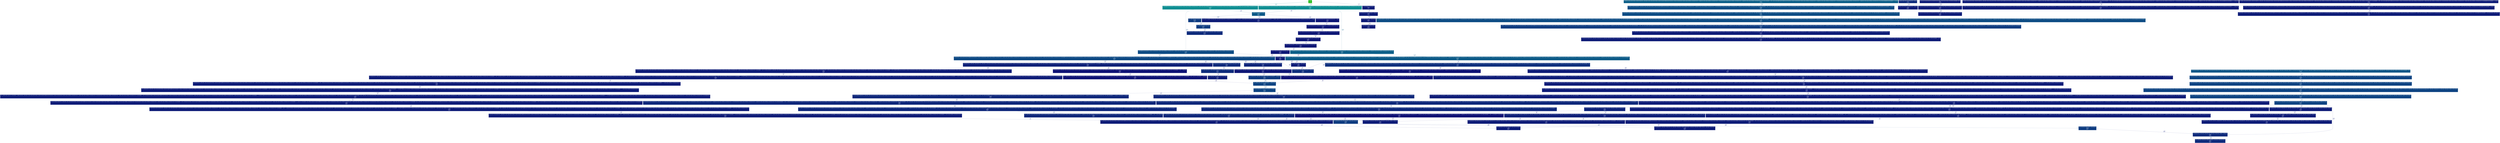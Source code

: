 digraph {
	graph [fontname=Arial, nodesep=0.125, ranksep=0.25];
	node [fontcolor=white, fontname=Arial, height=0, shape=box, style=filled, width=0];
	edge [fontname=Arial];
	1 [color="#15b809", fontcolor="#ffffff", fontsize="10.00", label="main\n51.72%\n(0.00%)"];
	1 -> 2 [arrowsize="0.49", color="#0c8e92", fontcolor="#0c8e92", fontsize="10.00", label="24.21%\n4282×", labeldistance="0.97", penwidth="0.97"];
	1 -> 3 [arrowsize="0.49", color="#0c8e92", fontcolor="#0c8e92", fontsize="10.00", label="24.18%\n4151×", labeldistance="0.97", penwidth="0.97"];
	1 -> 76 [arrowsize="0.35", color="#0d1b77", fontcolor="#0d1b77", fontsize="10.00", label="3.33%\n1×", labeldistance="0.50", penwidth="0.50"];
	2 [color="#0c8e92", fontcolor="#ffffff", fontsize="10.00", label="void ParallelExecutor<ServoDriver>::execute<void (ServoDriver::*)(sensor_msgs::JointState_<std::allocator<void> > const&), sensor_msgs::JointState_<std::allocator<void> >&>(void (ServoDriver::*)(sensor_msgs::JointState_<std::allocator<void> > const&), sensor_msgs::JointState_<std::allocator<void> >&)\n24.21%\n(3.33%)\n4282×"];
	2 -> 7 [arrowsize="0.35", color="#0d307d", fontcolor="#0d307d", fontsize="10.00", label="7.85%\n4282×", labeldistance="0.50", penwidth="0.50"];
	2 -> 12 [arrowsize="0.36", color="#0d4b84", fontcolor="#0d4b84", fontsize="10.00", label="13.03%\n4311×", labeldistance="0.52", penwidth="0.52"];
	3 [color="#0c8e92", fontcolor="#ffffff", fontsize="10.00", label="void ParallelExecutor<ServoDriver>::execute<void (ServoDriver::*)(sensor_msgs::JointState_<std::allocator<void> >*, unsigned int), sensor_msgs::JointState_<std::allocator<void> >*, int>(void (ServoDriver::*)(sensor_msgs::JointState_<std::allocator<void> >*, unsigned int), sensor_msgs::JointState_<std::allocator<void> >*&&, int&&)\n24.18%\n(0.00%)\n4151×"];
	3 -> 5 [arrowsize="0.41", color="#0c5f88", fontcolor="#0c5f88", fontsize="10.00", label="16.58%\n4220×", labeldistance="0.66", penwidth="0.66"];
	3 -> 7 [arrowsize="0.35", color="#0d2f7d", fontcolor="#0d2f7d", fontsize="10.00", label="7.60%\n4145×", labeldistance="0.50", penwidth="0.50"];
	4 [color="#0c5f88", fontcolor="#ffffff", fontsize="10.00", label="std::thread::_State_impl<std::thread::_Invoker<std::tuple<std::__future_base::_Async_state_impl<std::thread::_Invoker<std::tuple<ParallelExecutor<ServoDriver>::runAsync<void (ServoDriver::*)(sensor_msgs::JointState_<std::allocator<void> >*, unsigned int), sensor_msgs::JointState_<std::allocator<void> >*, int>(void (ServoDriver::*)(sensor_msgs::JointState_<std::allocator<void> >*, unsigned int), sensor_msgs::JointState_<std::allocator<void> >*&&, int&&)::{lambda()#1}> >, void>::_Async_state_impl(std::tuple<ParallelExecutor<ServoDriver>::runAsync<void (ServoDriver::*)(sensor_msgs::JointState_<std::allocator<void> >*, unsigned int), sensor_msgs::JointState_<std::allocator<void> >*, int>(void (ServoDriver::*)(sensor_msgs::JointState_<std::allocator<void> >*, unsigned int), sensor_msgs::JointState_<std::allocator<void> >*&&, int&&)::{lambda()#1}>&&)::{lambda()#1}> > >::_M_run()\n16.67%\n(3.33%)"];
	4 -> 11 [arrowsize="0.37", color="#0d4c84", fontcolor="#0d4c84", fontsize="10.00", label="13.33%\n2076×", labeldistance="0.53", penwidth="0.53"];
	5 [color="#0c5f88", fontcolor="#ffffff", fontsize="10.00", label="void ParallelExecutor<ServoDriver>::runAsync<void (ServoDriver::*)(sensor_msgs::JointState_<std::allocator<void> >*, unsigned int), sensor_msgs::JointState_<std::allocator<void> >*, int>(void (ServoDriver::*)(sensor_msgs::JointState_<std::allocator<void> >*, unsigned int), sensor_msgs::JointState_<std::allocator<void> >*&&, int&&)\n16.58%\n(0.00%)\n4220×"];
	5 -> 6 [arrowsize="0.40", color="#0c5a87", fontcolor="#0c5a87", fontsize="10.00", label="15.72%\n4219×", labeldistance="0.63", penwidth="0.63"];
	5 -> 48 [arrowsize="0.35", color="#0d1074", fontcolor="#0d1074", fontsize="10.00", label="0.86%\n3472×", labeldistance="0.50", penwidth="0.50"];
	6 [color="#0c5a87", fontcolor="#ffffff", fontsize="10.00", label="std::future<std::__invoke_result<std::decay<ParallelExecutor<ServoDriver>::runAsync<void (ServoDriver::*)(sensor_msgs::JointState_<std::allocator<void> >*, unsigned int), sensor_msgs::JointState_<std::allocator<void> >*, int>(void (ServoDriver::*)(sensor_msgs::JointState_<std::allocator<void> >*, unsigned int), sensor_msgs::JointState_<std::allocator<void> >*&&, int&&)::{lambda()#1}>::type>::type> std::async<ParallelExecutor<ServoDriver>::runAsync<void (ServoDriver::*)(sensor_msgs::JointState_<std::allocator<void> >*, unsigned int), sensor_msgs::JointState_<std::allocator<void> >*, int>(void (ServoDriver::*)(sensor_msgs::JointState_<std::allocator<void> >*, unsigned int), sensor_msgs::JointState_<std::allocator<void> >*&&, int&&)::{lambda()#1}>(std::launch, ParallelExecutor<ServoDriver>::runAsync<void (ServoDriver::*)(sensor_msgs::JointState_<std::allocator<void> >*, unsigned int), sensor_msgs::JointState_<std::allocator<void> >*, int>(void (ServoDriver::*)(sensor_msgs::JointState_<std::allocator<void> >*, unsigned int), sensor_msgs::JointState_<std::allocator<void> >*&&, int&&)::{lambda()#1}&&)\n15.72%\n(0.00%)\n4219×"];
	6 -> 27 [arrowsize="0.35", color="#0d2f7d", fontcolor="#0d2f7d", fontsize="10.00", label="7.67%\n4213×", labeldistance="0.50", penwidth="0.50"];
	6 -> 28 [arrowsize="0.35", color="#0d1575", fontcolor="#0d1575", fontsize="10.00", label="2.07%\n8390×", labeldistance="0.50", penwidth="0.50"];
	6 -> 33 [arrowsize="0.35", color="#0d1b77", fontcolor="#0d1b77", fontsize="10.00", label="3.30%\n4205×", labeldistance="0.50", penwidth="0.50"];
	6 -> 43 [arrowsize="0.35", color="#0d1876", fontcolor="#0d1876", fontsize="10.00", label="2.69%\n4204×", labeldistance="0.50", penwidth="0.50"];
	7 [color="#0c5887", fontcolor="#ffffff", fontsize="10.00", label="ParallelExecutor<ServoDriver>::await()\n15.45%\n(0.00%)\n8429×"];
	7 -> 24 [arrowsize="0.35", color="#0d3b80", fontcolor="#0d3b80", fontsize="10.00", label="10.00%\n8493×", labeldistance="0.50", penwidth="0.50"];
	7 -> 60 [arrowsize="0.35", color="#0d1b77", fontcolor="#0d1b77", fontsize="10.00", label="3.33%\n17025×", labeldistance="0.50", penwidth="0.50"];
	7 -> 96 [arrowsize="0.35", color="#0d1675", fontcolor="#0d1675", fontsize="10.00", label="2.11%\n8548×", labeldistance="0.50", penwidth="0.50"];
	8 [color="#0c5586", fontcolor="#ffffff", fontsize="10.00", label="std::call_once<void (std::__future_base::_State_baseV2::*)(std::function<std::unique_ptr<std::__future_base::_Result_base, std::__future_base::_Result_base::_Deleter> ()>*, bool*), std::__future_base::_State_baseV2*, std::function<std::unique_ptr<std::__future_base::_Result_base, std::__future_base::_Result_base::_Deleter> ()>*, bool*>(std::once_flag&, void (std::__future_base::_State_baseV2::*&&)(std::function<std::unique_ptr<std::__future_base::_Result_base, std::__future_base::_Result_base::_Deleter> ()>*, bool*), std::__future_base::_State_baseV2*&&, std::function<std::unique_ptr<std::__future_base::_Result_base, std::__future_base::_Result_base::_Deleter> ()>*&&, bool*&&)::{lambda()#2}::_FUN()\n14.94%\n(3.33%)"];
	8 -> 20 [arrowsize="0.35", color="#0d4382", fontcolor="#0d4382", fontsize="10.00", label="11.61%\n7843×", labeldistance="0.50", penwidth="0.50"];
	9 [color="#0d4c84", fontcolor="#ffffff", fontsize="10.00", label="std::__invoke_result<std::__future_base::_Async_state_impl<std::thread::_Invoker<std::tuple<ParallelExecutor<ServoDriver>::runAsync<void (ServoDriver::*)(sensor_msgs::JointState_<std::allocator<void> >*, unsigned int), sensor_msgs::JointState_<std::allocator<void> >*, int>(void (ServoDriver::*)(sensor_msgs::JointState_<std::allocator<void> >*, unsigned int), sensor_msgs::JointState_<std::allocator<void> >*&&, int&&)::{lambda()#1}> >, void>::_Async_state_impl(std::tuple<ParallelExecutor<ServoDriver>::runAsync<void (ServoDriver::*)(sensor_msgs::JointState_<std::allocator<void> >*, unsigned int), sensor_msgs::JointState_<std::allocator<void> >*, int>(void (ServoDriver::*)(sensor_msgs::JointState_<std::allocator<void> >*, unsigned int), sensor_msgs::JointState_<std::allocator<void> >*&&, int&&)::{lambda()#1}>&&)::{lambda()#1}>::type std::__invoke<std::__future_base::_Async_state_impl<std::thread::_Invoker<std::tuple<ParallelExecutor<ServoDriver>::runAsync<void (ServoDriver::*)(sensor_msgs::JointState_<std::allocator<void> >*, unsigned int), sensor_msgs::JointState_<std::allocator<void> >*, int>(void (ServoDriver::*)(sensor_msgs::JointState_<std::allocator<void> >*, unsigned int), sensor_msgs::JointState_<std::allocator<void> >*&&, int&&)::{lambda()#1}> >, void>::_Async_state_impl(std::tuple<ParallelExecutor<ServoDriver>::runAsync<void (ServoDriver::*)(sensor_msgs::JointState_<std::allocator<void> >*, unsigned int), sensor_msgs::JointState_<std::allocator<void> >*, int>(void (ServoDriver::*)(sensor_msgs::JointState_<std::allocator<void> >*, unsigned int), sensor_msgs::JointState_<std::allocator<void> >*&&, int&&)::{lambda()#1}>&&)::{lambda()#1}>(std::__future_base::_Async_state_impl<std::thread::_Invoker<std::tuple<ParallelExecutor<ServoDriver>::runAsync<void (ServoDriver::*)(sensor_msgs::JointState_<std::allocator<void> >*, unsigned int), sensor_msgs::JointState_<std::allocator<void> >*, int>(void (ServoDriver::*)(sensor_msgs::JointState_<std::allocator<void> >*, unsigned int), sensor_msgs::JointState_<std::allocator<void> >*&&, int&&)::{lambda()#1}> >, void>::_Async_state_impl(std::tuple<ParallelExecutor<ServoDriver>::runAsync<void (ServoDriver::*)(sensor_msgs::JointState_<std::allocator<void> >*, unsigned int), sensor_msgs::JointState_<std::allocator<void> >*, int>(void (ServoDriver::*)(sensor_msgs::JointState_<std::allocator<void> >*, unsigned int), sensor_msgs::JointState_<std::allocator<void> >*&&, int&&)::{lambda()#1}>&&)::{lambda()#1}&&)\n13.33%\n(3.33%)\n3290×"];
	9 -> 25 [arrowsize="0.35", color="#0d3b80", fontcolor="#0d3b80", fontsize="10.00", label="10.00%\n3395×", labeldistance="0.50", penwidth="0.50"];
	10 [color="#0d4c84", fontcolor="#ffffff", fontsize="10.00", label="void std::thread::_Invoker<std::tuple<std::__future_base::_Async_state_impl<std::thread::_Invoker<std::tuple<ParallelExecutor<ServoDriver>::runAsync<void (ServoDriver::*)(sensor_msgs::JointState_<std::allocator<void> >*, unsigned int), sensor_msgs::JointState_<std::allocator<void> >*, int>(void (ServoDriver::*)(sensor_msgs::JointState_<std::allocator<void> >*, unsigned int), sensor_msgs::JointState_<std::allocator<void> >*&&, int&&)::{lambda()#1}> >, void>::_Async_state_impl(std::tuple<ParallelExecutor<ServoDriver>::runAsync<void (ServoDriver::*)(sensor_msgs::JointState_<std::allocator<void> >*, unsigned int), sensor_msgs::JointState_<std::allocator<void> >*, int>(void (ServoDriver::*)(sensor_msgs::JointState_<std::allocator<void> >*, unsigned int), sensor_msgs::JointState_<std::allocator<void> >*&&, int&&)::{lambda()#1}>&&)::{lambda()#1}> >::_M_invoke<0ul>(std::_Index_tuple<0ul>)\n13.33%\n(0.00%)\n2403×"];
	10 -> 9 [arrowsize="0.37", color="#0d4c84", fontcolor="#0d4c84", fontsize="10.00", label="13.33%\n3290×", labeldistance="0.53", penwidth="0.53"];
	11 [color="#0d4c84", fontcolor="#ffffff", fontsize="10.00", label="std::thread::_Invoker<std::tuple<std::__future_base::_Async_state_impl<std::thread::_Invoker<std::tuple<ParallelExecutor<ServoDriver>::runAsync<void (ServoDriver::*)(sensor_msgs::JointState_<std::allocator<void> >*, unsigned int), sensor_msgs::JointState_<std::allocator<void> >*, int>(void (ServoDriver::*)(sensor_msgs::JointState_<std::allocator<void> >*, unsigned int), sensor_msgs::JointState_<std::allocator<void> >*&&, int&&)::{lambda()#1}> >, void>::_Async_state_impl(std::tuple<ParallelExecutor<ServoDriver>::runAsync<void (ServoDriver::*)(sensor_msgs::JointState_<std::allocator<void> >*, unsigned int), sensor_msgs::JointState_<std::allocator<void> >*, int>(void (ServoDriver::*)(sensor_msgs::JointState_<std::allocator<void> >*, unsigned int), sensor_msgs::JointState_<std::allocator<void> >*&&, int&&)::{lambda()#1}>&&)::{lambda()#1}> >::operator()()\n13.33%\n(0.00%)\n2076×"];
	11 -> 10 [arrowsize="0.37", color="#0d4c84", fontcolor="#0d4c84", fontsize="10.00", label="13.33%\n2403×", labeldistance="0.53", penwidth="0.53"];
	12 [color="#0d4b84", fontcolor="#ffffff", fontsize="10.00", label="void ParallelExecutor<ServoDriver>::runAsync<void (ServoDriver::*)(sensor_msgs::JointState_<std::allocator<void> > const&), sensor_msgs::JointState_<std::allocator<void> >&>(void (ServoDriver::*)(sensor_msgs::JointState_<std::allocator<void> > const&), sensor_msgs::JointState_<std::allocator<void> >&)\n13.03%\n(0.00%)\n4311×"];
	12 -> 13 [arrowsize="0.35", color="#0d4883", fontcolor="#0d4883", fontsize="10.00", label="12.47%\n4312×", labeldistance="0.50", penwidth="0.50"];
	12 -> 48 [arrowsize="0.35", color="#0d0f73", fontcolor="#0d0f73", fontsize="10.00", label="0.55%\n2232×", labeldistance="0.50", penwidth="0.50"];
	13 [color="#0d4883", fontcolor="#ffffff", fontsize="10.00", label="std::future<std::__invoke_result<std::decay<ParallelExecutor<ServoDriver>::runAsync<void (ServoDriver::*)(sensor_msgs::JointState_<std::allocator<void> > const&), sensor_msgs::JointState_<std::allocator<void> >&>(void (ServoDriver::*)(sensor_msgs::JointState_<std::allocator<void> > const&), sensor_msgs::JointState_<std::allocator<void> >&)::{lambda()#1}>::type>::type> std::async<ParallelExecutor<ServoDriver>::runAsync<void (ServoDriver::*)(sensor_msgs::JointState_<std::allocator<void> > const&), sensor_msgs::JointState_<std::allocator<void> >&>(void (ServoDriver::*)(sensor_msgs::JointState_<std::allocator<void> > const&), sensor_msgs::JointState_<std::allocator<void> >&)::{lambda()#1}>(std::launch, ParallelExecutor<ServoDriver>::runAsync<void (ServoDriver::*)(sensor_msgs::JointState_<std::allocator<void> > const&), sensor_msgs::JointState_<std::allocator<void> >&>(void (ServoDriver::*)(sensor_msgs::JointState_<std::allocator<void> > const&), sensor_msgs::JointState_<std::allocator<void> >&)::{lambda()#1}&&)\n12.47%\n(0.00%)\n4312×"];
	13 -> 28 [arrowsize="0.35", color="#0d1575", fontcolor="#0d1575", fontsize="10.00", label="1.94%\n7886×", labeldistance="0.50", penwidth="0.50"];
	13 -> 33 [arrowsize="0.35", color="#0d1b77", fontcolor="#0d1b77", fontsize="10.00", label="3.36%\n4286×", labeldistance="0.50", penwidth="0.50"];
	13 -> 43 [arrowsize="0.35", color="#0d1876", fontcolor="#0d1876", fontsize="10.00", label="2.74%\n4281×", labeldistance="0.50", penwidth="0.50"];
	13 -> 45 [arrowsize="0.35", color="#0d2078", fontcolor="#0d2078", fontsize="10.00", label="4.43%\n4314×", labeldistance="0.50", penwidth="0.50"];
	14 [color="#0d4482", fontcolor="#ffffff", fontsize="10.00", label="std::__shared_count<(__gnu_cxx::_Lock_policy)2>::~__shared_count()\n11.72%\n(0.00%)\n47710×"];
	14 -> 15 [arrowsize="0.35", color="#0d4482", fontcolor="#0d4482", fontsize="10.00", label="11.72%\n16340×", labeldistance="0.50", penwidth="0.50"];
	15 [color="#0d4482", fontcolor="#ffffff", fontsize="10.00", label="std::_Sp_counted_base<(__gnu_cxx::_Lock_policy)2>::_M_release()\n11.72%\n(0.00%)\n16340×"];
	15 -> 38 [arrowsize="0.35", color="#0d277a", fontcolor="#0d277a", fontsize="10.00", label="5.92%\n4305×", labeldistance="0.50", penwidth="0.50"];
	15 -> 42 [arrowsize="0.35", color="#0d267a", fontcolor="#0d267a", fontsize="10.00", label="5.80%\n4211×", labeldistance="0.50", penwidth="0.50"];
	16 [color="#0d4382", fontcolor="#ffffff", fontsize="10.00", label="std::__future_base::_State_baseV2::_M_do_set(std::function<std::unique_ptr<std::__future_base::_Result_base, std::__future_base::_Result_base::_Deleter> ()>*, bool*)\n11.61%\n(0.00%)\n8454×"];
	16 -> 29 [arrowsize="0.35", color="#0d1b77", fontcolor="#0d1b77", fontsize="10.00", label="3.29%\n8314×", labeldistance="0.50", penwidth="0.50"];
	16 -> 44 [arrowsize="0.35", color="#0d2279", fontcolor="#0d2279", fontsize="10.00", label="4.99%\n8169×", labeldistance="0.50", penwidth="0.50"];
	16 -> 68 [arrowsize="0.35", color="#0d1b77", fontcolor="#0d1b77", fontsize="10.00", label="3.33%\n8130×", labeldistance="0.50", penwidth="0.50"];
	17 [color="#0d4382", fontcolor="#ffffff", fontsize="10.00", label="void std::__invoke_impl<void, void (std::__future_base::_State_baseV2::*)(std::function<std::unique_ptr<std::__future_base::_Result_base, std::__future_base::_Result_base::_Deleter> ()>*, bool*), std::__future_base::_State_baseV2*, std::function<std::unique_ptr<std::__future_base::_Result_base, std::__future_base::_Result_base::_Deleter> ()>*, bool*>(std::__invoke_memfun_deref, void (std::__future_base::_State_baseV2::*&&)(std::function<std::unique_ptr<std::__future_base::_Result_base, std::__future_base::_Result_base::_Deleter> ()>*, bool*), std::__future_base::_State_baseV2*&&, std::function<std::unique_ptr<std::__future_base::_Result_base, std::__future_base::_Result_base::_Deleter> ()>*&&, bool*&&)\n11.61%\n(0.00%)\n8418×"];
	17 -> 16 [arrowsize="0.35", color="#0d4382", fontcolor="#0d4382", fontsize="10.00", label="11.61%\n8454×", labeldistance="0.50", penwidth="0.50"];
	18 [color="#0d4382", fontcolor="#ffffff", fontsize="10.00", label="std::__invoke_result<void (std::__future_base::_State_baseV2::*)(std::function<std::unique_ptr<std::__future_base::_Result_base, std::__future_base::_Result_base::_Deleter> ()>*, bool*), std::__future_base::_State_baseV2*, std::function<std::unique_ptr<std::__future_base::_Result_base, std::__future_base::_Result_base::_Deleter> ()>*, bool*>::type std::__invoke<void (std::__future_base::_State_baseV2::*)(std::function<std::unique_ptr<std::__future_base::_Result_base, std::__future_base::_Result_base::_Deleter> ()>*, bool*), std::__future_base::_State_baseV2*, std::function<std::unique_ptr<std::__future_base::_Result_base, std::__future_base::_Result_base::_Deleter> ()>*, bool*>(void (std::__future_base::_State_baseV2::*&&)(std::function<std::unique_ptr<std::__future_base::_Result_base, std::__future_base::_Result_base::_Deleter> ()>*, bool*), std::__future_base::_State_baseV2*&&, std::function<std::unique_ptr<std::__future_base::_Result_base, std::__future_base::_Result_base::_Deleter> ()>*&&, bool*&&)\n11.61%\n(0.00%)\n8349×"];
	18 -> 17 [arrowsize="0.35", color="#0d4382", fontcolor="#0d4382", fontsize="10.00", label="11.61%\n8418×", labeldistance="0.50", penwidth="0.50"];
	19 [color="#0d4382", fontcolor="#ffffff", fontsize="10.00", label="std::call_once<void (std::__future_base::_State_baseV2::*)(std::function<std::unique_ptr<std::__future_base::_Result_base, std::__future_base::_Result_base::_Deleter> ()>*, bool*), std::__future_base::_State_baseV2*, std::function<std::unique_ptr<std::__future_base::_Result_base, std::__future_base::_Result_base::_Deleter> ()>*, bool*>(std::once_flag&, void (std::__future_base::_State_baseV2::*&&)(std::function<std::unique_ptr<std::__future_base::_Result_base, std::__future_base::_Result_base::_Deleter> ()>*, bool*), std::__future_base::_State_baseV2*&&, std::function<std::unique_ptr<std::__future_base::_Result_base, std::__future_base::_Result_base::_Deleter> ()>*&&, bool*&&)::{lambda()#1}::operator()() const\n11.61%\n(0.00%)\n8087×"];
	19 -> 18 [arrowsize="0.35", color="#0d4382", fontcolor="#0d4382", fontsize="10.00", label="11.61%\n8349×", labeldistance="0.50", penwidth="0.50"];
	20 [color="#0d4382", fontcolor="#ffffff", fontsize="10.00", label="std::call_once<void (std::__future_base::_State_baseV2::*)(std::function<std::unique_ptr<std::__future_base::_Result_base, std::__future_base::_Result_base::_Deleter> ()>*, bool*), std::__future_base::_State_baseV2*, std::function<std::unique_ptr<std::__future_base::_Result_base, std::__future_base::_Result_base::_Deleter> ()>*, bool*>(std::once_flag&, void (std::__future_base::_State_baseV2::*&&)(std::function<std::unique_ptr<std::__future_base::_Result_base, std::__future_base::_Result_base::_Deleter> ()>*, bool*), std::__future_base::_State_baseV2*&&, std::function<std::unique_ptr<std::__future_base::_Result_base, std::__future_base::_Result_base::_Deleter> ()>*&&, bool*&&)::{lambda()#2}::operator()() const\n11.61%\n(0.00%)\n7843×"];
	20 -> 19 [arrowsize="0.35", color="#0d4382", fontcolor="#0d4382", fontsize="10.00", label="11.61%\n8087×", labeldistance="0.50", penwidth="0.50"];
	21 [color="#0d3b80", fontcolor="#ffffff", fontsize="10.00", label="std::__future_base::_State_baseV2::~_State_baseV2()\n10.04%\n(6.67%)\n8527×"];
	21 -> 29 [arrowsize="0.35", color="#0d1b77", fontcolor="#0d1b77", fontsize="10.00", label="3.38%\n8535×", labeldistance="0.50", penwidth="0.50"];
	22 [color="#0d3b80", fontcolor="#ffffff", fontsize="10.00", label="std::__future_base::_Async_state_commonV2::~_Async_state_commonV2()\n10.04%\n(0.00%)\n8527×"];
	22 -> 21 [arrowsize="0.35", color="#0d3b80", fontcolor="#0d3b80", fontsize="10.00", label="10.04%\n8527×", labeldistance="0.50", penwidth="0.50"];
	23 [color="#0d3b80", fontcolor="#ffffff", fontsize="10.00", label="std::__future_base::_State_baseV2::wait()\n10.00%\n(3.33%)\n8503×"];
	23 -> 31 [arrowsize="0.35", color="#0d2a7b", fontcolor="#0d2a7b", fontsize="10.00", label="6.67%\n8512×", labeldistance="0.50", penwidth="0.50"];
	24 [color="#0d3b80", fontcolor="#ffffff", fontsize="10.00", label="std::__basic_future<void>::wait() const\n10.00%\n(0.00%)\n8493×"];
	24 -> 23 [arrowsize="0.35", color="#0d3b80", fontcolor="#0d3b80", fontsize="10.00", label="10.00%\n8503×", labeldistance="0.50", penwidth="0.50"];
	25 [color="#0d3b80", fontcolor="#ffffff", fontsize="10.00", label="void std::__invoke_impl<void, std::__future_base::_Async_state_impl<std::thread::_Invoker<std::tuple<ParallelExecutor<ServoDriver>::runAsync<void (ServoDriver::*)(sensor_msgs::JointState_<std::allocator<void> >*, unsigned int), sensor_msgs::JointState_<std::allocator<void> >*, int>(void (ServoDriver::*)(sensor_msgs::JointState_<std::allocator<void> >*, unsigned int), sensor_msgs::JointState_<std::allocator<void> >*&&, int&&)::{lambda()#1}> >, void>::_Async_state_impl(std::tuple<ParallelExecutor<ServoDriver>::runAsync<void (ServoDriver::*)(sensor_msgs::JointState_<std::allocator<void> >*, unsigned int), sensor_msgs::JointState_<std::allocator<void> >*, int>(void (ServoDriver::*)(sensor_msgs::JointState_<std::allocator<void> >*, unsigned int), sensor_msgs::JointState_<std::allocator<void> >*&&, int&&)::{lambda()#1}>&&)::{lambda()#1}>(std::__invoke_other, std::__future_base::_Async_state_impl<std::thread::_Invoker<std::tuple<ParallelExecutor<ServoDriver>::runAsync<void (ServoDriver::*)(sensor_msgs::JointState_<std::allocator<void> >*, unsigned int), sensor_msgs::JointState_<std::allocator<void> >*, int>(void (ServoDriver::*)(sensor_msgs::JointState_<std::allocator<void> >*, unsigned int), sensor_msgs::JointState_<std::allocator<void> >*&&, int&&)::{lambda()#1}> >, void>::_Async_state_impl(std::tuple<ParallelExecutor<ServoDriver>::runAsync<void (ServoDriver::*)(sensor_msgs::JointState_<std::allocator<void> >*, unsigned int), sensor_msgs::JointState_<std::allocator<void> >*, int>(void (ServoDriver::*)(sensor_msgs::JointState_<std::allocator<void> >*, unsigned int), sensor_msgs::JointState_<std::allocator<void> >*&&, int&&)::{lambda()#1}>&&)::{lambda()#1}&&)\n10.00%\n(6.67%)\n3395×"];
	25 -> 73 [arrowsize="0.35", color="#0d1b77", fontcolor="#0d1b77", fontsize="10.00", label="3.33%\n3472×", labeldistance="0.50", penwidth="0.50"];
	26 [color="#0d397f", fontcolor="#ffffff", fontsize="10.00", label="std::__shared_ptr<std::__future_base::_State_baseV2, (__gnu_cxx::_Lock_policy)2>::~__shared_ptr()\n9.63%\n(0.00%)\n39155×"];
	26 -> 14 [arrowsize="0.35", color="#0d397f", fontcolor="#0d397f", fontsize="10.00", label="9.63%\n39188×", labeldistance="0.50", penwidth="0.50"];
	27 [color="#0d2f7d", fontcolor="#ffffff", fontsize="10.00", label="std::shared_ptr<std::__future_base::_State_baseV2> std::__future_base::_S_make_async_state<std::thread::_Invoker<std::tuple<ParallelExecutor<ServoDriver>::runAsync<void (ServoDriver::*)(sensor_msgs::JointState_<std::allocator<void> >*, unsigned int), sensor_msgs::JointState_<std::allocator<void> >*, int>(void (ServoDriver::*)(sensor_msgs::JointState_<std::allocator<void> >*, unsigned int), sensor_msgs::JointState_<std::allocator<void> >*&&, int&&)::{lambda()#1}> > >(std::thread::_Invoker<std::tuple<ParallelExecutor<ServoDriver>::runAsync<void (ServoDriver::*)(sensor_msgs::JointState_<std::allocator<void> >*, unsigned int), sensor_msgs::JointState_<std::allocator<void> >*, int>(void (ServoDriver::*)(sensor_msgs::JointState_<std::allocator<void> >*, unsigned int), sensor_msgs::JointState_<std::allocator<void> >*&&, int&&)::{lambda()#1}> >&&)\n7.67%\n(3.33%)\n4213×"];
	27 -> 90 [arrowsize="0.35", color="#0d1b77", fontcolor="#0d1b77", fontsize="10.00", label="3.30%\n4225×", labeldistance="0.50", penwidth="0.50"];
	27 -> 101 [arrowsize="0.35", color="#0d1174", fontcolor="#0d1174", fontsize="10.00", label="1.04%\n4209×", labeldistance="0.50", penwidth="0.50"];
	28 [color="#0d2e7c", fontcolor="#ffffff", fontsize="10.00", label="std::shared_ptr<std::__future_base::_State_baseV2>::~shared_ptr()\n7.53%\n(0.00%)\n30580×"];
	28 -> 26 [arrowsize="0.35", color="#0d2e7c", fontcolor="#0d2e7c", fontsize="10.00", label="7.53%\n30616×", labeldistance="0.50", penwidth="0.50"];
	29 [color="#0d2a7b", fontcolor="#ffffff", fontsize="10.00", label="std::unique_ptr<std::__future_base::_Result_base, std::__future_base::_Result_base::_Deleter>::~unique_ptr()\n6.67%\n(0.00%)\n16849×"];
	29 -> 30 [arrowsize="0.35", color="#0d2a7b", fontcolor="#0d2a7b", fontsize="10.00", label="6.67%\n8566×", labeldistance="0.50", penwidth="0.50"];
	30 [color="#0d2a7b", fontcolor="#ffffff", fontsize="10.00", label="std::__future_base::_Result_base::_Deleter::operator()(std::__future_base::_Result_base*) const\n6.67%\n(6.67%)\n8566×"];
	31 [color="#0d2a7b", fontcolor="#ffffff", fontsize="10.00", label="std::unique_ptr<std::__future_base::_Result_base, std::__future_base::_Result_base::_Deleter>::operator*() const\n6.67%\n(6.67%)\n8512×"];
	32 [color="#0d2a7b", fontcolor="#ffffff", fontsize="10.00", label="std::__basic_future<void>::__basic_future(std::shared_ptr<std::__future_base::_State_baseV2> const&)\n6.67%\n(3.33%)\n8492×"];
	32 -> 69 [arrowsize="0.35", color="#0d1b77", fontcolor="#0d1b77", fontsize="10.00", label="3.33%\n7835×", labeldistance="0.50", penwidth="0.50"];
	33 [color="#0d2a7b", fontcolor="#ffffff", fontsize="10.00", label="std::future<void>::future(std::shared_ptr<std::__future_base::_State_baseV2> const&)\n6.67%\n(0.00%)\n8492×"];
	33 -> 32 [arrowsize="0.35", color="#0d2a7b", fontcolor="#0d2a7b", fontsize="10.00", label="6.67%\n8492×", labeldistance="0.50", penwidth="0.50"];
	34 [color="#0d2a7b", fontcolor="#ffffff", fontsize="10.00", label="geometry_msgs::Twist_<std::allocator<void> >::Twist_()\n6.67%\n(3.33%)"];
	34 -> 59 [arrowsize="0.35", color="#0d1b77", fontcolor="#0d1b77", fontsize="10.00", label="3.33%\n40255×", labeldistance="0.50", penwidth="0.50"];
	35 [color="#0d277a", fontcolor="#ffffff", fontsize="10.00", label="void __gnu_cxx::new_allocator<std::__future_base::_Async_state_impl<std::thread::_Invoker<std::tuple<ParallelExecutor<ServoDriver>::runAsync<void (ServoDriver::*)(sensor_msgs::JointState_<std::allocator<void> > const&), sensor_msgs::JointState_<std::allocator<void> >&>(void (ServoDriver::*)(sensor_msgs::JointState_<std::allocator<void> > const&), sensor_msgs::JointState_<std::allocator<void> >&)::{lambda()#1}> >, void> >::destroy<std::thread::_Invoker<std::tuple<ParallelExecutor<ServoDriver>::runAsync<void (ServoDriver::*)(sensor_msgs::JointState_<std::allocator<void> > const&), sensor_msgs::JointState_<std::allocator<void> >&>(void (ServoDriver::*)(sensor_msgs::JointState_<std::allocator<void> > const&), sensor_msgs::JointState_<std::allocator<void> >&)::{lambda()#1}> > >(std::thread::_Invoker<std::tuple<ParallelExecutor<ServoDriver>::runAsync<void (ServoDriver::*)(sensor_msgs::JointState_<std::allocator<void> > const&), sensor_msgs::JointState_<std::allocator<void> >&>(void (ServoDriver::*)(sensor_msgs::JointState_<std::allocator<void> > const&), sensor_msgs::JointState_<std::allocator<void> >&)::{lambda()#1}> >*)\n5.92%\n(0.00%)\n4328×"];
	35 -> 37 [arrowsize="0.35", color="#0d277a", fontcolor="#0d277a", fontsize="10.00", label="5.92%\n4324×", labeldistance="0.50", penwidth="0.50"];
	36 [color="#0d277a", fontcolor="#ffffff", fontsize="10.00", label="void std::allocator_traits<std::allocator<std::__future_base::_Async_state_impl<std::thread::_Invoker<std::tuple<ParallelExecutor<ServoDriver>::runAsync<void (ServoDriver::*)(sensor_msgs::JointState_<std::allocator<void> > const&), sensor_msgs::JointState_<std::allocator<void> >&>(void (ServoDriver::*)(sensor_msgs::JointState_<std::allocator<void> > const&), sensor_msgs::JointState_<std::allocator<void> >&)::{lambda()#1}> >, void> > >::destroy<std::thread::_Invoker<std::tuple<ParallelExecutor<ServoDriver>::runAsync<void (ServoDriver::*)(sensor_msgs::JointState_<std::allocator<void> > const&), sensor_msgs::JointState_<std::allocator<void> >&>(void (ServoDriver::*)(sensor_msgs::JointState_<std::allocator<void> > const&), sensor_msgs::JointState_<std::allocator<void> >&)::{lambda()#1}> > >(std::__future_base::_Async_state_impl<std::thread::_Invoker<std::tuple<ParallelExecutor<ServoDriver>::runAsync<void (ServoDriver::*)(sensor_msgs::JointState_<std::allocator<void> > const&), sensor_msgs::JointState_<std::allocator<void> >&>(void (ServoDriver::*)(sensor_msgs::JointState_<std::allocator<void> > const&), sensor_msgs::JointState_<std::allocator<void> >&)::{lambda()#1}> >, void>&, std::thread::_Invoker<std::tuple<ParallelExecutor<ServoDriver>::runAsync<void (ServoDriver::*)(sensor_msgs::JointState_<std::allocator<void> > const&), sensor_msgs::JointState_<std::allocator<void> >&>(void (ServoDriver::*)(sensor_msgs::JointState_<std::allocator<void> > const&), sensor_msgs::JointState_<std::allocator<void> >&)::{lambda()#1}> >*)\n5.92%\n(0.00%)\n4328×"];
	36 -> 35 [arrowsize="0.35", color="#0d277a", fontcolor="#0d277a", fontsize="10.00", label="5.92%\n4328×", labeldistance="0.50", penwidth="0.50"];
	37 [color="#0d277a", fontcolor="#ffffff", fontsize="10.00", label="std::__future_base::_Async_state_impl<std::thread::_Invoker<std::tuple<ParallelExecutor<ServoDriver>::runAsync<void (ServoDriver::*)(sensor_msgs::JointState_<std::allocator<void> > const&), sensor_msgs::JointState_<std::allocator<void> >&>(void (ServoDriver::*)(sensor_msgs::JointState_<std::allocator<void> > const&), sensor_msgs::JointState_<std::allocator<void> >&)::{lambda()#1}> >, void>::~_Async_state_impl()\n5.92%\n(0.00%)\n4324×"];
	37 -> 22 [arrowsize="0.35", color="#0d2379", fontcolor="#0d2379", fontsize="10.00", label="5.07%\n4307×", labeldistance="0.50", penwidth="0.50"];
	37 -> 61 [arrowsize="0.35", color="#0d1074", fontcolor="#0d1074", fontsize="10.00", label="0.85%\n4325×", labeldistance="0.50", penwidth="0.50"];
	38 [color="#0d277a", fontcolor="#ffffff", fontsize="10.00", label="std::_Sp_counted_ptr_inplace<std::__future_base::_Async_state_impl<std::thread::_Invoker<std::tuple<ParallelExecutor<ServoDriver>::runAsync<void (ServoDriver::*)(sensor_msgs::JointState_<std::allocator<void> > const&), sensor_msgs::JointState_<std::allocator<void> >&>(void (ServoDriver::*)(sensor_msgs::JointState_<std::allocator<void> > const&), sensor_msgs::JointState_<std::allocator<void> >&)::{lambda()#1}> >, void>, std::allocator<std::thread::_Invoker<std::tuple<ParallelExecutor<ServoDriver>::runAsync<void (ServoDriver::*)(sensor_msgs::JointState_<std::allocator<void> > const&), sensor_msgs::JointState_<std::allocator<void> >&>(void (ServoDriver::*)(sensor_msgs::JointState_<std::allocator<void> > const&), sensor_msgs::JointState_<std::allocator<void> >&)::{lambda()#1}> > >, (__gnu_cxx::_Lock_policy)2>::_M_dispose()\n5.92%\n(0.00%)\n4305×"];
	38 -> 36 [arrowsize="0.35", color="#0d277a", fontcolor="#0d277a", fontsize="10.00", label="5.92%\n4328×", labeldistance="0.50", penwidth="0.50"];
	39 [color="#0d267a", fontcolor="#ffffff", fontsize="10.00", label="void __gnu_cxx::new_allocator<std::__future_base::_Async_state_impl<std::thread::_Invoker<std::tuple<ParallelExecutor<ServoDriver>::runAsync<void (ServoDriver::*)(sensor_msgs::JointState_<std::allocator<void> >*, unsigned int), sensor_msgs::JointState_<std::allocator<void> >*, int>(void (ServoDriver::*)(sensor_msgs::JointState_<std::allocator<void> >*, unsigned int), sensor_msgs::JointState_<std::allocator<void> >*&&, int&&)::{lambda()#1}> >, void> >::destroy<std::thread::_Invoker<std::tuple<ParallelExecutor<ServoDriver>::runAsync<void (ServoDriver::*)(sensor_msgs::JointState_<std::allocator<void> >*, unsigned int), sensor_msgs::JointState_<std::allocator<void> >*, int>(void (ServoDriver::*)(sensor_msgs::JointState_<std::allocator<void> >*, unsigned int), sensor_msgs::JointState_<std::allocator<void> >*&&, int&&)::{lambda()#1}> > >(std::thread::_Invoker<std::tuple<ParallelExecutor<ServoDriver>::runAsync<void (ServoDriver::*)(sensor_msgs::JointState_<std::allocator<void> >*, unsigned int), sensor_msgs::JointState_<std::allocator<void> >*, int>(void (ServoDriver::*)(sensor_msgs::JointState_<std::allocator<void> >*, unsigned int), sensor_msgs::JointState_<std::allocator<void> >*&&, int&&)::{lambda()#1}> >*)\n5.80%\n(0.00%)\n4238×"];
	39 -> 41 [arrowsize="0.35", color="#0d267a", fontcolor="#0d267a", fontsize="10.00", label="5.80%\n4234×", labeldistance="0.50", penwidth="0.50"];
	40 [color="#0d267a", fontcolor="#ffffff", fontsize="10.00", label="void std::allocator_traits<std::allocator<std::__future_base::_Async_state_impl<std::thread::_Invoker<std::tuple<ParallelExecutor<ServoDriver>::runAsync<void (ServoDriver::*)(sensor_msgs::JointState_<std::allocator<void> >*, unsigned int), sensor_msgs::JointState_<std::allocator<void> >*, int>(void (ServoDriver::*)(sensor_msgs::JointState_<std::allocator<void> >*, unsigned int), sensor_msgs::JointState_<std::allocator<void> >*&&, int&&)::{lambda()#1}> >, void> > >::destroy<std::thread::_Invoker<std::tuple<ParallelExecutor<ServoDriver>::runAsync<void (ServoDriver::*)(sensor_msgs::JointState_<std::allocator<void> >*, unsigned int), sensor_msgs::JointState_<std::allocator<void> >*, int>(void (ServoDriver::*)(sensor_msgs::JointState_<std::allocator<void> >*, unsigned int), sensor_msgs::JointState_<std::allocator<void> >*&&, int&&)::{lambda()#1}> > >(std::__future_base::_Async_state_impl<std::thread::_Invoker<std::tuple<ParallelExecutor<ServoDriver>::runAsync<void (ServoDriver::*)(sensor_msgs::JointState_<std::allocator<void> >*, unsigned int), sensor_msgs::JointState_<std::allocator<void> >*, int>(void (ServoDriver::*)(sensor_msgs::JointState_<std::allocator<void> >*, unsigned int), sensor_msgs::JointState_<std::allocator<void> >*&&, int&&)::{lambda()#1}> >, void>&, std::thread::_Invoker<std::tuple<ParallelExecutor<ServoDriver>::runAsync<void (ServoDriver::*)(sensor_msgs::JointState_<std::allocator<void> >*, unsigned int), sensor_msgs::JointState_<std::allocator<void> >*, int>(void (ServoDriver::*)(sensor_msgs::JointState_<std::allocator<void> >*, unsigned int), sensor_msgs::JointState_<std::allocator<void> >*&&, int&&)::{lambda()#1}> >*)\n5.80%\n(0.00%)\n4238×"];
	40 -> 39 [arrowsize="0.35", color="#0d267a", fontcolor="#0d267a", fontsize="10.00", label="5.80%\n4238×", labeldistance="0.50", penwidth="0.50"];
	41 [color="#0d267a", fontcolor="#ffffff", fontsize="10.00", label="std::__future_base::_Async_state_impl<std::thread::_Invoker<std::tuple<ParallelExecutor<ServoDriver>::runAsync<void (ServoDriver::*)(sensor_msgs::JointState_<std::allocator<void> >*, unsigned int), sensor_msgs::JointState_<std::allocator<void> >*, int>(void (ServoDriver::*)(sensor_msgs::JointState_<std::allocator<void> >*, unsigned int), sensor_msgs::JointState_<std::allocator<void> >*&&, int&&)::{lambda()#1}> >, void>::~_Async_state_impl()\n5.80%\n(0.00%)\n4234×"];
	41 -> 22 [arrowsize="0.35", color="#0d2279", fontcolor="#0d2279", fontsize="10.00", label="4.97%\n4219×", labeldistance="0.50", penwidth="0.50"];
	41 -> 61 [arrowsize="0.35", color="#0d1074", fontcolor="#0d1074", fontsize="10.00", label="0.83%\n4239×", labeldistance="0.50", penwidth="0.50"];
	42 [color="#0d267a", fontcolor="#ffffff", fontsize="10.00", label="std::_Sp_counted_ptr_inplace<std::__future_base::_Async_state_impl<std::thread::_Invoker<std::tuple<ParallelExecutor<ServoDriver>::runAsync<void (ServoDriver::*)(sensor_msgs::JointState_<std::allocator<void> >*, unsigned int), sensor_msgs::JointState_<std::allocator<void> >*, int>(void (ServoDriver::*)(sensor_msgs::JointState_<std::allocator<void> >*, unsigned int), sensor_msgs::JointState_<std::allocator<void> >*&&, int&&)::{lambda()#1}> >, void>, std::allocator<std::thread::_Invoker<std::tuple<ParallelExecutor<ServoDriver>::runAsync<void (ServoDriver::*)(sensor_msgs::JointState_<std::allocator<void> >*, unsigned int), sensor_msgs::JointState_<std::allocator<void> >*, int>(void (ServoDriver::*)(sensor_msgs::JointState_<std::allocator<void> >*, unsigned int), sensor_msgs::JointState_<std::allocator<void> >*&&, int&&)::{lambda()#1}> > >, (__gnu_cxx::_Lock_policy)2>::_M_dispose()\n5.80%\n(0.00%)\n4211×"];
	42 -> 40 [arrowsize="0.35", color="#0d267a", fontcolor="#0d267a", fontsize="10.00", label="5.80%\n4238×", labeldistance="0.50", penwidth="0.50"];
	43 [color="#0d247a", fontcolor="#ffffff", fontsize="10.00", label="std::shared_ptr<std::__future_base::_State_baseV2>::operator=(std::shared_ptr<std::__future_base::_State_baseV2>&&)\n5.43%\n(3.33%)\n8486×"];
	43 -> 97 [arrowsize="0.35", color="#0d1675", fontcolor="#0d1675", fontsize="10.00", label="2.10%\n8525×", labeldistance="0.50", penwidth="0.50"];
	44 [color="#0d2279", fontcolor="#ffffff", fontsize="10.00", label="std::function<std::unique_ptr<std::__future_base::_Result_base, std::__future_base::_Result_base::_Deleter> ()>::operator()() const\n4.99%\n(0.00%)\n8169×"];
	44 -> 46 [arrowsize="0.35", color="#0d1f78", fontcolor="#0d1f78", fontsize="10.00", label="4.16%\n4272×", labeldistance="0.50", penwidth="0.50"];
	44 -> 102 [arrowsize="0.35", color="#0d1074", fontcolor="#0d1074", fontsize="10.00", label="0.82%\n4046×", labeldistance="0.50", penwidth="0.50"];
	45 [color="#0d2078", fontcolor="#ffffff", fontsize="10.00", label="std::shared_ptr<std::__future_base::_State_baseV2> std::__future_base::_S_make_async_state<std::thread::_Invoker<std::tuple<ParallelExecutor<ServoDriver>::runAsync<void (ServoDriver::*)(sensor_msgs::JointState_<std::allocator<void> > const&), sensor_msgs::JointState_<std::allocator<void> >&>(void (ServoDriver::*)(sensor_msgs::JointState_<std::allocator<void> > const&), sensor_msgs::JointState_<std::allocator<void> >&)::{lambda()#1}> > >(std::thread::_Invoker<std::tuple<ParallelExecutor<ServoDriver>::runAsync<void (ServoDriver::*)(sensor_msgs::JointState_<std::allocator<void> > const&), sensor_msgs::JointState_<std::allocator<void> >&>(void (ServoDriver::*)(sensor_msgs::JointState_<std::allocator<void> > const&), sensor_msgs::JointState_<std::allocator<void> >&)::{lambda()#1}> >&&)\n4.43%\n(0.00%)\n4314×"];
	45 -> 53 [arrowsize="0.35", color="#0d1b77", fontcolor="#0d1b77", fontsize="10.00", label="3.37%\n4324×", labeldistance="0.50", penwidth="0.50"];
	45 -> 99 [arrowsize="0.35", color="#0d1174", fontcolor="#0d1174", fontsize="10.00", label="1.06%\n4290×", labeldistance="0.50", penwidth="0.50"];
	46 [color="#0d1f78", fontcolor="#ffffff", fontsize="10.00", label="std::_Function_handler<std::unique_ptr<std::__future_base::_Result_base, std::__future_base::_Result_base::_Deleter> (), std::__future_base::_Task_setter<std::unique_ptr<std::__future_base::_Result<void>, std::__future_base::_Result_base::_Deleter>, std::thread::_Invoker<std::tuple<ParallelExecutor<ServoDriver>::runAsync<void (ServoDriver::*)(sensor_msgs::JointState_<std::allocator<void> > const&), sensor_msgs::JointState_<std::allocator<void> >&>(void (ServoDriver::*)(sensor_msgs::JointState_<std::allocator<void> > const&), sensor_msgs::JointState_<std::allocator<void> >&)::{lambda()#1}> >, void> >::_M_invoke(std::_Any_data const&)\n4.16%\n(0.00%)\n4272×"];
	46 -> 61 [arrowsize="0.35", color="#0d1074", fontcolor="#0d1074", fontsize="10.00", label="0.83%\n4232×", labeldistance="0.50", penwidth="0.50"];
	46 -> 70 [arrowsize="0.35", color="#0d1b77", fontcolor="#0d1b77", fontsize="10.00", label="3.33%\n4293×", labeldistance="0.50", penwidth="0.50"];
	47 [color="#0d1c77", fontcolor="#ffffff", fontsize="10.00", label="std::__basic_future<void>::~__basic_future()\n3.52%\n(0.00%)\n14272×"];
	47 -> 28 [arrowsize="0.35", color="#0d1c77", fontcolor="#0d1c77", fontsize="10.00", label="3.52%\n14302×", labeldistance="0.50", penwidth="0.50"];
	48 [color="#0d1c77", fontcolor="#ffffff", fontsize="10.00", label="std::future<void>::~future()\n3.52%\n(0.00%)\n14269×"];
	48 -> 47 [arrowsize="0.35", color="#0d1c77", fontcolor="#0d1c77", fontsize="10.00", label="3.52%\n14272×", labeldistance="0.50", penwidth="0.50"];
	49 [color="#0d1b77", fontcolor="#ffffff", fontsize="10.00", label="std::__shared_count<(__gnu_cxx::_Lock_policy)2>::__shared_count<std::__future_base::_Async_state_impl<std::thread::_Invoker<std::tuple<ParallelExecutor<ServoDriver>::runAsync<void (ServoDriver::*)(sensor_msgs::JointState_<std::allocator<void> > const&), sensor_msgs::JointState_<std::allocator<void> >&>(void (ServoDriver::*)(sensor_msgs::JointState_<std::allocator<void> > const&), sensor_msgs::JointState_<std::allocator<void> >&)::{lambda()#1}> >, void>, std::allocator<std::thread::_Invoker<std::tuple<ParallelExecutor<ServoDriver>::runAsync<void (ServoDriver::*)(sensor_msgs::JointState_<std::allocator<void> > const&), sensor_msgs::JointState_<std::allocator<void> >&>(void (ServoDriver::*)(sensor_msgs::JointState_<std::allocator<void> > const&), sensor_msgs::JointState_<std::allocator<void> >&)::{lambda()#1}> > >, std::tuple<ParallelExecutor<ServoDriver>::runAsync<void (ServoDriver::*)(sensor_msgs::JointState_<std::allocator<void> > const&), sensor_msgs::JointState_<std::allocator<void> >&>(void (ServoDriver::*)(sensor_msgs::JointState_<std::allocator<void> > const&), sensor_msgs::JointState_<std::allocator<void> >&)::{lambda()#1}> >(std::__future_base::_Async_state_impl<std::thread::_Invoker<std::tuple<ParallelExecutor<ServoDriver>::runAsync<void (ServoDriver::*)(sensor_msgs::JointState_<std::allocator<void> > const&), sensor_msgs::JointState_<std::allocator<void> >&>(void (ServoDriver::*)(sensor_msgs::JointState_<std::allocator<void> > const&), sensor_msgs::JointState_<std::allocator<void> >&)::{lambda()#1}> >, void>*&, std::_Sp_alloc_shared_tag<std::allocator<std::thread::_Invoker<std::tuple<ParallelExecutor<ServoDriver>::runAsync<void (ServoDriver::*)(sensor_msgs::JointState_<std::allocator<void> > const&), sensor_msgs::JointState_<std::allocator<void> >&>(void (ServoDriver::*)(sensor_msgs::JointState_<std::allocator<void> > const&), sensor_msgs::JointState_<std::allocator<void> >&)::{lambda()#1}> > > >, std::tuple<ParallelExecutor<ServoDriver>::runAsync<void (ServoDriver::*)(sensor_msgs::JointState_<std::allocator<void> > const&), sensor_msgs::JointState_<std::allocator<void> >&>(void (ServoDriver::*)(sensor_msgs::JointState_<std::allocator<void> > const&), sensor_msgs::JointState_<std::allocator<void> >&)::{lambda()#1}>&&)\n3.37%\n(0.00%)\n4331×"];
	49 -> 55 [arrowsize="0.35", color="#0d1b77", fontcolor="#0d1b77", fontsize="10.00", label="3.37%\n4320×", labeldistance="0.50", penwidth="0.50"];
	50 [color="#0d1b77", fontcolor="#ffffff", fontsize="10.00", label="std::__shared_ptr<std::__future_base::_Async_state_impl<std::thread::_Invoker<std::tuple<ParallelExecutor<ServoDriver>::runAsync<void (ServoDriver::*)(sensor_msgs::JointState_<std::allocator<void> > const&), sensor_msgs::JointState_<std::allocator<void> >&>(void (ServoDriver::*)(sensor_msgs::JointState_<std::allocator<void> > const&), sensor_msgs::JointState_<std::allocator<void> >&)::{lambda()#1}> >, void>, (__gnu_cxx::_Lock_policy)2>::__shared_ptr<std::allocator<std::thread::_Invoker<std::tuple<ParallelExecutor<ServoDriver>::runAsync<void (ServoDriver::*)(sensor_msgs::JointState_<std::allocator<void> > const&), sensor_msgs::JointState_<std::allocator<void> >&>(void (ServoDriver::*)(sensor_msgs::JointState_<std::allocator<void> > const&), sensor_msgs::JointState_<std::allocator<void> >&)::{lambda()#1}> > >, std::tuple<ParallelExecutor<ServoDriver>::runAsync<void (ServoDriver::*)(sensor_msgs::JointState_<std::allocator<void> > const&), sensor_msgs::JointState_<std::allocator<void> >&>(void (ServoDriver::*)(sensor_msgs::JointState_<std::allocator<void> > const&), sensor_msgs::JointState_<std::allocator<void> >&)::{lambda()#1}> >(std::_Sp_alloc_shared_tag<std::allocator<std::thread::_Invoker<std::tuple<ParallelExecutor<ServoDriver>::runAsync<void (ServoDriver::*)(sensor_msgs::JointState_<std::allocator<void> > const&), sensor_msgs::JointState_<std::allocator<void> >&>(void (ServoDriver::*)(sensor_msgs::JointState_<std::allocator<void> > const&), sensor_msgs::JointState_<std::allocator<void> >&)::{lambda()#1}> > > >, sensor_msgs::JointState_<std::allocator<void> >&)\n3.37%\n(0.00%)\n4328×"];
	50 -> 49 [arrowsize="0.35", color="#0d1b77", fontcolor="#0d1b77", fontsize="10.00", label="3.37%\n4331×", labeldistance="0.50", penwidth="0.50"];
	51 [color="#0d1b77", fontcolor="#ffffff", fontsize="10.00", label="std::shared_ptr<std::__future_base::_Async_state_impl<std::thread::_Invoker<std::tuple<ParallelExecutor<ServoDriver>::runAsync<void (ServoDriver::*)(sensor_msgs::JointState_<std::allocator<void> > const&), sensor_msgs::JointState_<std::allocator<void> >&>(void (ServoDriver::*)(sensor_msgs::JointState_<std::allocator<void> > const&), sensor_msgs::JointState_<std::allocator<void> >&)::{lambda()#1}> >, void> >::shared_ptr<std::allocator<std::thread::_Invoker<std::tuple<ParallelExecutor<ServoDriver>::runAsync<void (ServoDriver::*)(sensor_msgs::JointState_<std::allocator<void> > const&), sensor_msgs::JointState_<std::allocator<void> >&>(void (ServoDriver::*)(sensor_msgs::JointState_<std::allocator<void> > const&), sensor_msgs::JointState_<std::allocator<void> >&)::{lambda()#1}> > >, std::tuple<ParallelExecutor<ServoDriver>::runAsync<void (ServoDriver::*)(sensor_msgs::JointState_<std::allocator<void> > const&), sensor_msgs::JointState_<std::allocator<void> >&>(void (ServoDriver::*)(sensor_msgs::JointState_<std::allocator<void> > const&), sensor_msgs::JointState_<std::allocator<void> >&)::{lambda()#1}> >(std::_Sp_alloc_shared_tag<std::allocator<std::thread::_Invoker<std::tuple<ParallelExecutor<ServoDriver>::runAsync<void (ServoDriver::*)(sensor_msgs::JointState_<std::allocator<void> > const&), sensor_msgs::JointState_<std::allocator<void> >&>(void (ServoDriver::*)(sensor_msgs::JointState_<std::allocator<void> > const&), sensor_msgs::JointState_<std::allocator<void> >&)::{lambda()#1}> > > >, sensor_msgs::JointState_<std::allocator<void> >&)\n3.37%\n(0.00%)\n4327×"];
	51 -> 50 [arrowsize="0.35", color="#0d1b77", fontcolor="#0d1b77", fontsize="10.00", label="3.37%\n4328×", labeldistance="0.50", penwidth="0.50"];
	52 [color="#0d1b77", fontcolor="#ffffff", fontsize="10.00", label="std::shared_ptr<std::__future_base::_Async_state_impl<std::thread::_Invoker<std::tuple<ParallelExecutor<ServoDriver>::runAsync<void (ServoDriver::*)(sensor_msgs::JointState_<std::allocator<void> > const&), sensor_msgs::JointState_<std::allocator<void> >&>(void (ServoDriver::*)(sensor_msgs::JointState_<std::allocator<void> > const&), sensor_msgs::JointState_<std::allocator<void> >&)::{lambda()#1}> >, void> > std::allocate_shared<std::__future_base::_Async_state_impl<std::thread::_Invoker<std::tuple<ParallelExecutor<ServoDriver>::runAsync<void (ServoDriver::*)(sensor_msgs::JointState_<std::allocator<void> > const&), sensor_msgs::JointState_<std::allocator<void> >&>(void (ServoDriver::*)(sensor_msgs::JointState_<std::allocator<void> > const&), sensor_msgs::JointState_<std::allocator<void> >&)::{lambda()#1}> >, void>, std::allocator<std::thread::_Invoker<std::tuple<ParallelExecutor<ServoDriver>::runAsync<void (ServoDriver::*)(sensor_msgs::JointState_<std::allocator<void> > const&), sensor_msgs::JointState_<std::allocator<void> >&>(void (ServoDriver::*)(sensor_msgs::JointState_<std::allocator<void> > const&), sensor_msgs::JointState_<std::allocator<void> >&)::{lambda()#1}> > >, std::tuple<ParallelExecutor<ServoDriver>::runAsync<void (ServoDriver::*)(sensor_msgs::JointState_<std::allocator<void> > const&), sensor_msgs::JointState_<std::allocator<void> >&>(void (ServoDriver::*)(sensor_msgs::JointState_<std::allocator<void> > const&), sensor_msgs::JointState_<std::allocator<void> >&)::{lambda()#1}> >(std::allocator<std::thread::_Invoker<std::tuple<ParallelExecutor<ServoDriver>::runAsync<void (ServoDriver::*)(sensor_msgs::JointState_<std::allocator<void> > const&), sensor_msgs::JointState_<std::allocator<void> >&>(void (ServoDriver::*)(sensor_msgs::JointState_<std::allocator<void> > const&), sensor_msgs::JointState_<std::allocator<void> >&)::{lambda()#1}> > > const&, std::tuple<ParallelExecutor<ServoDriver>::runAsync<void (ServoDriver::*)(sensor_msgs::JointState_<std::allocator<void> > const&), sensor_msgs::JointState_<std::allocator<void> >&>(void (ServoDriver::*)(sensor_msgs::JointState_<std::allocator<void> > const&), sensor_msgs::JointState_<std::allocator<void> >&)::{lambda()#1}>&&)\n3.37%\n(0.00%)\n4326×"];
	52 -> 51 [arrowsize="0.35", color="#0d1b77", fontcolor="#0d1b77", fontsize="10.00", label="3.37%\n4327×", labeldistance="0.50", penwidth="0.50"];
	53 [color="#0d1b77", fontcolor="#ffffff", fontsize="10.00", label="std::shared_ptr<std::__future_base::_Async_state_impl<std::thread::_Invoker<std::tuple<ParallelExecutor<ServoDriver>::runAsync<void (ServoDriver::*)(sensor_msgs::JointState_<std::allocator<void> > const&), sensor_msgs::JointState_<std::allocator<void> >&>(void (ServoDriver::*)(sensor_msgs::JointState_<std::allocator<void> > const&), sensor_msgs::JointState_<std::allocator<void> >&)::{lambda()#1}> >, void> > std::make_shared<std::__future_base::_Async_state_impl<std::thread::_Invoker<std::tuple<ParallelExecutor<ServoDriver>::runAsync<void (ServoDriver::*)(sensor_msgs::JointState_<std::allocator<void> > const&), sensor_msgs::JointState_<std::allocator<void> >&>(void (ServoDriver::*)(sensor_msgs::JointState_<std::allocator<void> > const&), sensor_msgs::JointState_<std::allocator<void> >&)::{lambda()#1}> >, void>, std::tuple<ParallelExecutor<ServoDriver>::runAsync<void (ServoDriver::*)(sensor_msgs::JointState_<std::allocator<void> > const&), sensor_msgs::JointState_<std::allocator<void> >&>(void (ServoDriver::*)(sensor_msgs::JointState_<std::allocator<void> > const&), sensor_msgs::JointState_<std::allocator<void> >&)::{lambda()#1}> >(sensor_msgs::JointState_<std::allocator<void> >&)\n3.37%\n(0.00%)\n4324×"];
	53 -> 52 [arrowsize="0.35", color="#0d1b77", fontcolor="#0d1b77", fontsize="10.00", label="3.37%\n4326×", labeldistance="0.50", penwidth="0.50"];
	54 [color="#0d1b77", fontcolor="#ffffff", fontsize="10.00", label="std::__future_base::_Async_state_impl<std::thread::_Invoker<std::tuple<ParallelExecutor<ServoDriver>::runAsync<void (ServoDriver::*)(sensor_msgs::JointState_<std::allocator<void> > const&), sensor_msgs::JointState_<std::allocator<void> >&>(void (ServoDriver::*)(sensor_msgs::JointState_<std::allocator<void> > const&), sensor_msgs::JointState_<std::allocator<void> >&)::{lambda()#1}> >, void>::_Async_state_impl(std::tuple<ParallelExecutor<ServoDriver>::runAsync<void (ServoDriver::*)(sensor_msgs::JointState_<std::allocator<void> > const&), sensor_msgs::JointState_<std::allocator<void> >&>(void (ServoDriver::*)(sensor_msgs::JointState_<std::allocator<void> > const&), sensor_msgs::JointState_<std::allocator<void> >&)::{lambda()#1}>&&)\n3.37%\n(0.00%)\n4320×"];
	54 -> 63 [arrowsize="0.35", color="#0d1475", fontcolor="#0d1475", fontsize="10.00", label="1.68%\n4312×", labeldistance="0.50", penwidth="0.50"];
	54 -> 64 [arrowsize="0.35", color="#0d1475", fontcolor="#0d1475", fontsize="10.00", label="1.69%\n4307×", labeldistance="0.50", penwidth="0.50"];
	55 [color="#0d1b77", fontcolor="#ffffff", fontsize="10.00", label="std::_Sp_counted_ptr_inplace<std::__future_base::_Async_state_impl<std::thread::_Invoker<std::tuple<ParallelExecutor<ServoDriver>::runAsync<void (ServoDriver::*)(sensor_msgs::JointState_<std::allocator<void> > const&), sensor_msgs::JointState_<std::allocator<void> >&>(void (ServoDriver::*)(sensor_msgs::JointState_<std::allocator<void> > const&), sensor_msgs::JointState_<std::allocator<void> >&)::{lambda()#1}> >, void>, std::allocator<std::thread::_Invoker<std::tuple<ParallelExecutor<ServoDriver>::runAsync<void (ServoDriver::*)(sensor_msgs::JointState_<std::allocator<void> > const&), sensor_msgs::JointState_<std::allocator<void> >&>(void (ServoDriver::*)(sensor_msgs::JointState_<std::allocator<void> > const&), sensor_msgs::JointState_<std::allocator<void> >&)::{lambda()#1}> > >, (__gnu_cxx::_Lock_policy)2>::_Sp_counted_ptr_inplace<std::tuple<ParallelExecutor<ServoDriver>::runAsync<void (ServoDriver::*)(sensor_msgs::JointState_<std::allocator<void> > const&), sensor_msgs::JointState_<std::allocator<void> >&>(void (ServoDriver::*)(sensor_msgs::JointState_<std::allocator<void> > const&), sensor_msgs::JointState_<std::allocator<void> >&)::{lambda()#1}> >(std::__future_base::_Async_state_impl<std::thread::_Invoker<std::tuple<ParallelExecutor<ServoDriver>::runAsync<void (ServoDriver::*)(sensor_msgs::JointState_<std::allocator<void> > const&), sensor_msgs::JointState_<std::allocator<void> >&>(void (ServoDriver::*)(sensor_msgs::JointState_<std::allocator<void> > const&), sensor_msgs::JointState_<std::allocator<void> >&)::{lambda()#1}> >, void>, std::tuple<ParallelExecutor<ServoDriver>::runAsync<void (ServoDriver::*)(sensor_msgs::JointState_<std::allocator<void> > const&), sensor_msgs::JointState_<std::allocator<void> >&>(void (ServoDriver::*)(sensor_msgs::JointState_<std::allocator<void> > const&), sensor_msgs::JointState_<std::allocator<void> >&)::{lambda()#1}>&&)\n3.37%\n(0.00%)\n4320×"];
	55 -> 56 [arrowsize="0.35", color="#0d1b77", fontcolor="#0d1b77", fontsize="10.00", label="3.37%\n4319×", labeldistance="0.50", penwidth="0.50"];
	56 [color="#0d1b77", fontcolor="#ffffff", fontsize="10.00", label="void std::allocator_traits<std::allocator<std::__future_base::_Async_state_impl<std::thread::_Invoker<std::tuple<ParallelExecutor<ServoDriver>::runAsync<void (ServoDriver::*)(sensor_msgs::JointState_<std::allocator<void> > const&), sensor_msgs::JointState_<std::allocator<void> >&>(void (ServoDriver::*)(sensor_msgs::JointState_<std::allocator<void> > const&), sensor_msgs::JointState_<std::allocator<void> >&)::{lambda()#1}> >, void> > >::construct<std::thread::_Invoker<std::tuple<ParallelExecutor<ServoDriver>::runAsync<void (ServoDriver::*)(sensor_msgs::JointState_<std::allocator<void> > const&), sensor_msgs::JointState_<std::allocator<void> >&>(void (ServoDriver::*)(sensor_msgs::JointState_<std::allocator<void> > const&), sensor_msgs::JointState_<std::allocator<void> >&)::{lambda()#1}> >, std::tuple<ParallelExecutor<ServoDriver>::runAsync<void (ServoDriver::*)(sensor_msgs::JointState_<std::allocator<void> > const&), sensor_msgs::JointState_<std::allocator<void> >&>(void (ServoDriver::*)(sensor_msgs::JointState_<std::allocator<void> > const&), sensor_msgs::JointState_<std::allocator<void> >&)::{lambda()#1}> >(std::__future_base::_Async_state_impl<std::thread::_Invoker<std::tuple<ParallelExecutor<ServoDriver>::runAsync<void (ServoDriver::*)(sensor_msgs::JointState_<std::allocator<void> > const&), sensor_msgs::JointState_<std::allocator<void> >&>(void (ServoDriver::*)(sensor_msgs::JointState_<std::allocator<void> > const&), sensor_msgs::JointState_<std::allocator<void> >&)::{lambda()#1}> >, void>&, std::thread::_Invoker<std::tuple<ParallelExecutor<ServoDriver>::runAsync<void (ServoDriver::*)(sensor_msgs::JointState_<std::allocator<void> > const&), sensor_msgs::JointState_<std::allocator<void> >&>(void (ServoDriver::*)(sensor_msgs::JointState_<std::allocator<void> > const&), sensor_msgs::JointState_<std::allocator<void> >&)::{lambda()#1}> >*, sensor_msgs::JointState_<std::allocator<void> >&)\n3.37%\n(0.00%)\n4319×"];
	56 -> 57 [arrowsize="0.35", color="#0d1b77", fontcolor="#0d1b77", fontsize="10.00", label="3.37%\n4316×", labeldistance="0.50", penwidth="0.50"];
	57 [color="#0d1b77", fontcolor="#ffffff", fontsize="10.00", label="void __gnu_cxx::new_allocator<std::__future_base::_Async_state_impl<std::thread::_Invoker<std::tuple<ParallelExecutor<ServoDriver>::runAsync<void (ServoDriver::*)(sensor_msgs::JointState_<std::allocator<void> > const&), sensor_msgs::JointState_<std::allocator<void> >&>(void (ServoDriver::*)(sensor_msgs::JointState_<std::allocator<void> > const&), sensor_msgs::JointState_<std::allocator<void> >&)::{lambda()#1}> >, void> >::construct<std::thread::_Invoker<std::tuple<ParallelExecutor<ServoDriver>::runAsync<void (ServoDriver::*)(sensor_msgs::JointState_<std::allocator<void> > const&), sensor_msgs::JointState_<std::allocator<void> >&>(void (ServoDriver::*)(sensor_msgs::JointState_<std::allocator<void> > const&), sensor_msgs::JointState_<std::allocator<void> >&)::{lambda()#1}> >, std::tuple<ParallelExecutor<ServoDriver>::runAsync<void (ServoDriver::*)(sensor_msgs::JointState_<std::allocator<void> > const&), sensor_msgs::JointState_<std::allocator<void> >&>(void (ServoDriver::*)(sensor_msgs::JointState_<std::allocator<void> > const&), sensor_msgs::JointState_<std::allocator<void> >&)::{lambda()#1}> >(std::thread::_Invoker<std::tuple<ParallelExecutor<ServoDriver>::runAsync<void (ServoDriver::*)(sensor_msgs::JointState_<std::allocator<void> > const&), sensor_msgs::JointState_<std::allocator<void> >&>(void (ServoDriver::*)(sensor_msgs::JointState_<std::allocator<void> > const&), sensor_msgs::JointState_<std::allocator<void> >&)::{lambda()#1}> >*, sensor_msgs::JointState_<std::allocator<void> >&)\n3.37%\n(0.00%)\n4316×"];
	57 -> 54 [arrowsize="0.35", color="#0d1b77", fontcolor="#0d1b77", fontsize="10.00", label="3.37%\n4320×", labeldistance="0.50", penwidth="0.50"];
	58 [color="#0d1b77", fontcolor="#ffffff", fontsize="10.00", label="boost::detail::sp_counted_base::release()\n3.33%\n(3.33%)\n361680×"];
	59 [color="#0d1b77", fontcolor="#ffffff", fontsize="10.00", label="geometry_msgs::Vector3_<std::allocator<void> >::Vector3_()\n3.33%\n(3.33%)\n40255×"];
	60 [color="#0d1b77", fontcolor="#ffffff", fontsize="10.00", label="bool __gnu_cxx::operator!=<std::future<void>*, std::vector<std::future<void>, std::allocator<std::future<void> > > >(__gnu_cxx::__normal_iterator<std::future<void>*, std::vector<std::future<void>, std::allocator<std::future<void> > > > const&, __gnu_cxx::__normal_iterator<std::future<void>*, std::vector<std::future<void>, std::allocator<std::future<void> > > > const&)\n3.33%\n(3.33%)\n17025×"];
	61 [color="#0d1b77", fontcolor="#ffffff", fontsize="10.00", label="std::unique_ptr<std::__future_base::_Result<void>, std::__future_base::_Result_base::_Deleter>::~unique_ptr()\n3.33%\n(3.33%)\n16995×"];
	62 [color="#0d1b77", fontcolor="#ffffff", fontsize="10.00", label="std::enable_if<std::__and_<std::__not_<std::__is_tuple_like<std::__future_base::_Result_base::_Deleter> >, std::is_move_constructible<std::__future_base::_Result_base::_Deleter>, std::is_move_assignable<std::__future_base::_Result_base::_Deleter> >::value, void>::type std::swap<std::__future_base::_Result_base::_Deleter>(std::__future_base::_Result_base::_Deleter&, std::__future_base::_Result_base::_Deleter&)\n3.33%\n(3.33%)\n8553×"];
	63 [color="#0d1b77", fontcolor="#ffffff", fontsize="10.00", label="std::__future_base::_Async_state_commonV2::_Async_state_commonV2()\n3.33%\n(3.33%)\n8550×"];
	64 [color="#0d1b77", fontcolor="#ffffff", fontsize="10.00", label="std::unique_ptr<std::__future_base::_Result<void>, std::__future_base::_Result_base::_Deleter>::unique_ptr<std::__future_base::_Result_base::_Deleter, void>(std::__future_base::_Result<void>*)\n3.33%\n(3.33%)\n8504×"];
	65 [color="#0d1b77", fontcolor="#ffffff", fontsize="10.00", label="std::call_once<void (std::thread::*)(), std::thread*>(std::once_flag&, void (std::thread::*&&)(), std::thread*&&)::{lambda()#1}::operator()() const\n3.33%\n(3.33%)\n8468×"];
	66 [color="#0d1b77", fontcolor="#ffffff", fontsize="10.00", label="std::call_once<void (std::thread::*)(), std::thread*>(std::once_flag&, void (std::thread::*&&)(), std::thread*&&)::{lambda()#2}::operator()() const\n3.33%\n(0.00%)\n8460×"];
	66 -> 65 [arrowsize="0.35", color="#0d1b77", fontcolor="#0d1b77", fontsize="10.00", label="3.33%\n8468×", labeldistance="0.50", penwidth="0.50"];
	67 [color="#0d1b77", fontcolor="#ffffff", fontsize="10.00", label="std::__uniq_ptr_impl<std::__future_base::_Result_base, std::__future_base::_Result_base::_Deleter>::swap(std::__uniq_ptr_impl<std::__future_base::_Result_base, std::__future_base::_Result_base::_Deleter>&)\n3.33%\n(0.00%)\n8401×"];
	67 -> 62 [arrowsize="0.35", color="#0d1b77", fontcolor="#0d1b77", fontsize="10.00", label="3.33%\n8553×", labeldistance="0.50", penwidth="0.50"];
	68 [color="#0d1b77", fontcolor="#ffffff", fontsize="10.00", label="std::unique_ptr<std::__future_base::_Result_base, std::__future_base::_Result_base::_Deleter>::swap(std::unique_ptr<std::__future_base::_Result_base, std::__future_base::_Result_base::_Deleter>&)\n3.33%\n(0.00%)\n8130×"];
	68 -> 67 [arrowsize="0.35", color="#0d1b77", fontcolor="#0d1b77", fontsize="10.00", label="3.33%\n8401×", labeldistance="0.50", penwidth="0.50"];
	69 [color="#0d1b77", fontcolor="#ffffff", fontsize="10.00", label="std::__future_base::_State_baseV2::_M_set_retrieved_flag()\n3.33%\n(3.33%)\n7835×"];
	70 [color="#0d1b77", fontcolor="#ffffff", fontsize="10.00", label="std::__future_base::_Task_setter<std::unique_ptr<std::__future_base::_Result<void>, std::__future_base::_Result_base::_Deleter>, std::thread::_Invoker<std::tuple<ParallelExecutor<ServoDriver>::runAsync<void (ServoDriver::*)(sensor_msgs::JointState_<std::allocator<void> > const&), sensor_msgs::JointState_<std::allocator<void> >&>(void (ServoDriver::*)(sensor_msgs::JointState_<std::allocator<void> > const&), sensor_msgs::JointState_<std::allocator<void> >&)::{lambda()#1}> >, void>::operator()() const\n3.33%\n(3.33%)\n4293×"];
	71 [color="#0d1b77", fontcolor="#ffffff", fontsize="10.00", label="std::thread::_State_impl<std::thread::_Invoker<std::tuple<std::__future_base::_Async_state_impl<std::thread::_Invoker<std::tuple<ParallelExecutor<ServoDriver>::runAsync<void (ServoDriver::*)(sensor_msgs::JointState_<std::allocator<void> >*, unsigned int), sensor_msgs::JointState_<std::allocator<void> >*, int>(void (ServoDriver::*)(sensor_msgs::JointState_<std::allocator<void> >*, unsigned int), sensor_msgs::JointState_<std::allocator<void> >*&&, int&&)::{lambda()#1}> >, void>::_Async_state_impl(std::tuple<ParallelExecutor<ServoDriver>::runAsync<void (ServoDriver::*)(sensor_msgs::JointState_<std::allocator<void> >*, unsigned int), sensor_msgs::JointState_<std::allocator<void> >*, int>(void (ServoDriver::*)(sensor_msgs::JointState_<std::allocator<void> >*, unsigned int), sensor_msgs::JointState_<std::allocator<void> >*&&, int&&)::{lambda()#1}>&&)::{lambda()#1}> > >::~_State_impl()\n3.33%\n(3.33%)\n4205×"];
	72 [color="#0d1b77", fontcolor="#ffffff", fontsize="10.00", label="std::function<std::unique_ptr<std::__future_base::_Result_base, std::__future_base::_Result_base::_Deleter> ()>::function<std::__future_base::_Task_setter<std::unique_ptr<std::__future_base::_Result<void>, std::__future_base::_Result_base::_Deleter>, std::thread::_Invoker<std::tuple<ParallelExecutor<ServoDriver>::runAsync<void (ServoDriver::*)(sensor_msgs::JointState_<std::allocator<void> >*, unsigned int), sensor_msgs::JointState_<std::allocator<void> >*, int>(void (ServoDriver::*)(sensor_msgs::JointState_<std::allocator<void> >*, unsigned int), sensor_msgs::JointState_<std::allocator<void> >*&&, int&&)::{lambda()#1}> >, void>, void, void>(std::__future_base::_Task_setter<std::unique_ptr<std::__future_base::_Result<void>, std::__future_base::_Result_base::_Deleter>, std::thread::_Invoker<std::tuple<ParallelExecutor<ServoDriver>::runAsync<void (ServoDriver::*)(sensor_msgs::JointState_<std::allocator<void> >*, unsigned int), sensor_msgs::JointState_<std::allocator<void> >*, int>(void (ServoDriver::*)(sensor_msgs::JointState_<std::allocator<void> >*, unsigned int), sensor_msgs::JointState_<std::allocator<void> >*&&, int&&)::{lambda()#1}> >, void>)\n3.33%\n(3.33%)\n3780×"];
	73 [color="#0d1b77", fontcolor="#ffffff", fontsize="10.00", label="std::__future_base::_Async_state_impl<std::thread::_Invoker<std::tuple<ParallelExecutor<ServoDriver>::runAsync<void (ServoDriver::*)(sensor_msgs::JointState_<std::allocator<void> >*, unsigned int), sensor_msgs::JointState_<std::allocator<void> >*, int>(void (ServoDriver::*)(sensor_msgs::JointState_<std::allocator<void> >*, unsigned int), sensor_msgs::JointState_<std::allocator<void> >*&&, int&&)::{lambda()#1}> >, void>::_Async_state_impl(std::tuple<ParallelExecutor<ServoDriver>::runAsync<void (ServoDriver::*)(sensor_msgs::JointState_<std::allocator<void> >*, unsigned int), sensor_msgs::JointState_<std::allocator<void> >*, int>(void (ServoDriver::*)(sensor_msgs::JointState_<std::allocator<void> >*, unsigned int), sensor_msgs::JointState_<std::allocator<void> >*&&, int&&)::{lambda()#1}>&&)::{lambda()#1}::operator()() const\n3.33%\n(0.00%)\n3472×"];
	73 -> 72 [arrowsize="0.35", color="#0d1b77", fontcolor="#0d1b77", fontsize="10.00", label="3.33%\n3780×", labeldistance="0.50", penwidth="0.50"];
	74 [color="#0d1b77", fontcolor="#ffffff", fontsize="10.00", label="void std::thread::_Invoker<std::tuple<std::__future_base::_Async_state_impl<std::thread::_Invoker<std::tuple<ParallelExecutor<ServoDriver>::runAsync<void (ServoDriver::*)(sensor_msgs::JointState_<std::allocator<void> > const&), sensor_msgs::JointState_<std::allocator<void> >&>(void (ServoDriver::*)(sensor_msgs::JointState_<std::allocator<void> > const&), sensor_msgs::JointState_<std::allocator<void> >&)::{lambda()#1}> >, void>::_Async_state_impl(std::tuple<ParallelExecutor<ServoDriver>::runAsync<void (ServoDriver::*)(sensor_msgs::JointState_<std::allocator<void> > const&), sensor_msgs::JointState_<std::allocator<void> >&>(void (ServoDriver::*)(sensor_msgs::JointState_<std::allocator<void> > const&), sensor_msgs::JointState_<std::allocator<void> >&)::{lambda()#1}>&&)::{lambda()#1}> >::_M_invoke<0ul>(std::_Index_tuple<0ul>)\n3.33%\n(3.33%)\n2233×"];
	75 [color="#0d1b77", fontcolor="#ffffff", fontsize="10.00", label="std::thread::_Invoker<std::tuple<std::__future_base::_Async_state_impl<std::thread::_Invoker<std::tuple<ParallelExecutor<ServoDriver>::runAsync<void (ServoDriver::*)(sensor_msgs::JointState_<std::allocator<void> > const&), sensor_msgs::JointState_<std::allocator<void> >&>(void (ServoDriver::*)(sensor_msgs::JointState_<std::allocator<void> > const&), sensor_msgs::JointState_<std::allocator<void> >&)::{lambda()#1}> >, void>::_Async_state_impl(std::tuple<ParallelExecutor<ServoDriver>::runAsync<void (ServoDriver::*)(sensor_msgs::JointState_<std::allocator<void> > const&), sensor_msgs::JointState_<std::allocator<void> >&>(void (ServoDriver::*)(sensor_msgs::JointState_<std::allocator<void> > const&), sensor_msgs::JointState_<std::allocator<void> >&)::{lambda()#1}>&&)::{lambda()#1}> >::operator()()\n3.33%\n(0.00%)\n2016×"];
	75 -> 74 [arrowsize="0.35", color="#0d1b77", fontcolor="#0d1b77", fontsize="10.00", label="3.33%\n2233×", labeldistance="0.50", penwidth="0.50"];
	76 [color="#0d1b77", fontcolor="#ffffff", fontsize="10.00", label="ros::AsyncSpinner::~AsyncSpinner()\n3.33%\n(0.00%)\n1×"];
	76 -> 77 [arrowsize="0.35", color="#0d1b77", fontcolor="#0d1b77", fontsize="10.00", label="3.33%\n1×", labeldistance="0.50", penwidth="0.50"];
	77 [color="#0d1b77", fontcolor="#ffffff", fontsize="10.00", label="boost::shared_ptr<ros::AsyncSpinnerImpl>::~shared_ptr()\n3.33%\n(0.00%)\n1×"];
	77 -> 78 [arrowsize="0.35", color="#0d1b77", fontcolor="#0d1b77", fontsize="10.00", label="3.33%\n1×", labeldistance="0.50", penwidth="0.50"];
	78 [color="#0d1b77", fontcolor="#ffffff", fontsize="10.00", label="boost::detail::shared_count::~shared_count()\n3.33%\n(0.00%)\n1×"];
	78 -> 58 [arrowsize="0.35", color="#0d1b77", fontcolor="#0d1b77", fontsize="10.00", label="3.33%\n361680×", labeldistance="0.50", penwidth="0.50"];
	79 [color="#0d1b77", fontcolor="#ffffff", fontsize="10.00", label="std::thread::_State_impl<std::thread::_Invoker<std::tuple<std::__future_base::_Async_state_impl<std::thread::_Invoker<std::tuple<ParallelExecutor<ServoDriver>::runAsync<void (ServoDriver::*)(sensor_msgs::JointState_<std::allocator<void> >*, unsigned int), sensor_msgs::JointState_<std::allocator<void> >*, int>(void (ServoDriver::*)(sensor_msgs::JointState_<std::allocator<void> >*, unsigned int), sensor_msgs::JointState_<std::allocator<void> >*&&, int&&)::{lambda()#1}> >, void>::_Async_state_impl(std::tuple<ParallelExecutor<ServoDriver>::runAsync<void (ServoDriver::*)(sensor_msgs::JointState_<std::allocator<void> >*, unsigned int), sensor_msgs::JointState_<std::allocator<void> >*, int>(void (ServoDriver::*)(sensor_msgs::JointState_<std::allocator<void> >*, unsigned int), sensor_msgs::JointState_<std::allocator<void> >*&&, int&&)::{lambda()#1}>&&)::{lambda()#1}> > >::~_State_impl()\n3.33%\n(0.00%)"];
	79 -> 71 [arrowsize="0.35", color="#0d1b77", fontcolor="#0d1b77", fontsize="10.00", label="3.33%\n4205×", labeldistance="0.50", penwidth="0.50"];
	80 [color="#0d1b77", fontcolor="#ffffff", fontsize="10.00", label="std::thread::_State_impl<std::thread::_Invoker<std::tuple<std::__future_base::_Async_state_impl<std::thread::_Invoker<std::tuple<ParallelExecutor<ServoDriver>::runAsync<void (ServoDriver::*)(sensor_msgs::JointState_<std::allocator<void> > const&), sensor_msgs::JointState_<std::allocator<void> >&>(void (ServoDriver::*)(sensor_msgs::JointState_<std::allocator<void> > const&), sensor_msgs::JointState_<std::allocator<void> >&)::{lambda()#1}> >, void>::_Async_state_impl(std::tuple<ParallelExecutor<ServoDriver>::runAsync<void (ServoDriver::*)(sensor_msgs::JointState_<std::allocator<void> > const&), sensor_msgs::JointState_<std::allocator<void> >&>(void (ServoDriver::*)(sensor_msgs::JointState_<std::allocator<void> > const&), sensor_msgs::JointState_<std::allocator<void> >&)::{lambda()#1}>&&)::{lambda()#1}> > >::_M_run()\n3.33%\n(0.00%)"];
	80 -> 75 [arrowsize="0.35", color="#0d1b77", fontcolor="#0d1b77", fontsize="10.00", label="3.33%\n2016×", labeldistance="0.50", penwidth="0.50"];
	81 [color="#0d1b77", fontcolor="#ffffff", fontsize="10.00", label="std::call_once<void (std::thread::*)(), std::thread*>(std::once_flag&, void (std::thread::*&&)(), std::thread*&&)::{lambda()#2}::_FUN()\n3.33%\n(0.00%)"];
	81 -> 66 [arrowsize="0.35", color="#0d1b77", fontcolor="#0d1b77", fontsize="10.00", label="3.33%\n8460×", labeldistance="0.50", penwidth="0.50"];
	82 [color="#0d1b77", fontcolor="#ffffff", fontsize="10.00", label="std::shared_ptr<std::__future_base::_Async_state_impl<std::thread::_Invoker<std::tuple<ParallelExecutor<ServoDriver>::runAsync<void (ServoDriver::*)(sensor_msgs::JointState_<std::allocator<void> >*, unsigned int), sensor_msgs::JointState_<std::allocator<void> >*, int>(void (ServoDriver::*)(sensor_msgs::JointState_<std::allocator<void> >*, unsigned int), sensor_msgs::JointState_<std::allocator<void> >*&&, int&&)::{lambda()#1}> >, void> > std::allocate_shared<std::__future_base::_Async_state_impl<std::thread::_Invoker<std::tuple<ParallelExecutor<ServoDriver>::runAsync<void (ServoDriver::*)(sensor_msgs::JointState_<std::allocator<void> >*, unsigned int), sensor_msgs::JointState_<std::allocator<void> >*, int>(void (ServoDriver::*)(sensor_msgs::JointState_<std::allocator<void> >*, unsigned int), sensor_msgs::JointState_<std::allocator<void> >*&&, int&&)::{lambda()#1}> >, void>, std::allocator<std::thread::_Invoker<std::tuple<ParallelExecutor<ServoDriver>::runAsync<void (ServoDriver::*)(sensor_msgs::JointState_<std::allocator<void> >*, unsigned int), sensor_msgs::JointState_<std::allocator<void> >*, int>(void (ServoDriver::*)(sensor_msgs::JointState_<std::allocator<void> >*, unsigned int), sensor_msgs::JointState_<std::allocator<void> >*&&, int&&)::{lambda()#1}> > >, std::tuple<ParallelExecutor<ServoDriver>::runAsync<void (ServoDriver::*)(sensor_msgs::JointState_<std::allocator<void> >*, unsigned int), sensor_msgs::JointState_<std::allocator<void> >*, int>(void (ServoDriver::*)(sensor_msgs::JointState_<std::allocator<void> >*, unsigned int), sensor_msgs::JointState_<std::allocator<void> >*&&, int&&)::{lambda()#1}> >(std::allocator<std::thread::_Invoker<std::tuple<ParallelExecutor<ServoDriver>::runAsync<void (ServoDriver::*)(sensor_msgs::JointState_<std::allocator<void> >*, unsigned int), sensor_msgs::JointState_<std::allocator<void> >*, int>(void (ServoDriver::*)(sensor_msgs::JointState_<std::allocator<void> >*, unsigned int), sensor_msgs::JointState_<std::allocator<void> >*&&, int&&)::{lambda()#1}> > > const&, std::tuple<ParallelExecutor<ServoDriver>::runAsync<void (ServoDriver::*)(sensor_msgs::JointState_<std::allocator<void> >*, unsigned int), sensor_msgs::JointState_<std::allocator<void> >*, int>(void (ServoDriver::*)(sensor_msgs::JointState_<std::allocator<void> >*, unsigned int), sensor_msgs::JointState_<std::allocator<void> >*&&, int&&)::{lambda()#1}>&&)\n3.30%\n(0.00%)\n4239×"];
	82 -> 89 [arrowsize="0.35", color="#0d1b77", fontcolor="#0d1b77", fontsize="10.00", label="3.30%\n4229×", labeldistance="0.50", penwidth="0.50"];
	83 [color="#0d1b77", fontcolor="#ffffff", fontsize="10.00", label="std::__future_base::_Async_state_impl<std::thread::_Invoker<std::tuple<ParallelExecutor<ServoDriver>::runAsync<void (ServoDriver::*)(sensor_msgs::JointState_<std::allocator<void> >*, unsigned int), sensor_msgs::JointState_<std::allocator<void> >*, int>(void (ServoDriver::*)(sensor_msgs::JointState_<std::allocator<void> >*, unsigned int), sensor_msgs::JointState_<std::allocator<void> >*&&, int&&)::{lambda()#1}> >, void>::_Async_state_impl(std::tuple<ParallelExecutor<ServoDriver>::runAsync<void (ServoDriver::*)(sensor_msgs::JointState_<std::allocator<void> >*, unsigned int), sensor_msgs::JointState_<std::allocator<void> >*, int>(void (ServoDriver::*)(sensor_msgs::JointState_<std::allocator<void> >*, unsigned int), sensor_msgs::JointState_<std::allocator<void> >*&&, int&&)::{lambda()#1}>&&)\n3.30%\n(0.00%)\n4238×"];
	83 -> 63 [arrowsize="0.35", color="#0d1475", fontcolor="#0d1475", fontsize="10.00", label="1.65%\n4237×", labeldistance="0.50", penwidth="0.50"];
	83 -> 64 [arrowsize="0.35", color="#0d1475", fontcolor="#0d1475", fontsize="10.00", label="1.64%\n4196×", labeldistance="0.50", penwidth="0.50"];
	84 [color="#0d1b77", fontcolor="#ffffff", fontsize="10.00", label="std::__shared_count<(__gnu_cxx::_Lock_policy)2>::__shared_count<std::__future_base::_Async_state_impl<std::thread::_Invoker<std::tuple<ParallelExecutor<ServoDriver>::runAsync<void (ServoDriver::*)(sensor_msgs::JointState_<std::allocator<void> >*, unsigned int), sensor_msgs::JointState_<std::allocator<void> >*, int>(void (ServoDriver::*)(sensor_msgs::JointState_<std::allocator<void> >*, unsigned int), sensor_msgs::JointState_<std::allocator<void> >*&&, int&&)::{lambda()#1}> >, void>, std::allocator<std::thread::_Invoker<std::tuple<ParallelExecutor<ServoDriver>::runAsync<void (ServoDriver::*)(sensor_msgs::JointState_<std::allocator<void> >*, unsigned int), sensor_msgs::JointState_<std::allocator<void> >*, int>(void (ServoDriver::*)(sensor_msgs::JointState_<std::allocator<void> >*, unsigned int), sensor_msgs::JointState_<std::allocator<void> >*&&, int&&)::{lambda()#1}> > >, std::tuple<ParallelExecutor<ServoDriver>::runAsync<void (ServoDriver::*)(sensor_msgs::JointState_<std::allocator<void> >*, unsigned int), sensor_msgs::JointState_<std::allocator<void> >*, int>(void (ServoDriver::*)(sensor_msgs::JointState_<std::allocator<void> >*, unsigned int), sensor_msgs::JointState_<std::allocator<void> >*&&, int&&)::{lambda()#1}> >(std::__future_base::_Async_state_impl<std::thread::_Invoker<std::tuple<ParallelExecutor<ServoDriver>::runAsync<void (ServoDriver::*)(sensor_msgs::JointState_<std::allocator<void> >*, unsigned int), sensor_msgs::JointState_<std::allocator<void> >*, int>(void (ServoDriver::*)(sensor_msgs::JointState_<std::allocator<void> >*, unsigned int), sensor_msgs::JointState_<std::allocator<void> >*&&, int&&)::{lambda()#1}> >, void>*&, std::_Sp_alloc_shared_tag<std::allocator<std::thread::_Invoker<std::tuple<ParallelExecutor<ServoDriver>::runAsync<void (ServoDriver::*)(sensor_msgs::JointState_<std::allocator<void> >*, unsigned int), sensor_msgs::JointState_<std::allocator<void> >*, int>(void (ServoDriver::*)(sensor_msgs::JointState_<std::allocator<void> >*, unsigned int), sensor_msgs::JointState_<std::allocator<void> >*&&, int&&)::{lambda()#1}> > > >, std::tuple<ParallelExecutor<ServoDriver>::runAsync<void (ServoDriver::*)(sensor_msgs::JointState_<std::allocator<void> >*, unsigned int), sensor_msgs::JointState_<std::allocator<void> >*, int>(void (ServoDriver::*)(sensor_msgs::JointState_<std::allocator<void> >*, unsigned int), sensor_msgs::JointState_<std::allocator<void> >*&&, int&&)::{lambda()#1}>&&)\n3.30%\n(0.00%)\n4238×"];
	84 -> 88 [arrowsize="0.35", color="#0d1b77", fontcolor="#0d1b77", fontsize="10.00", label="3.30%\n4233×", labeldistance="0.50", penwidth="0.50"];
	85 [color="#0d1b77", fontcolor="#ffffff", fontsize="10.00", label="std::__shared_ptr<std::__future_base::_Async_state_impl<std::thread::_Invoker<std::tuple<ParallelExecutor<ServoDriver>::runAsync<void (ServoDriver::*)(sensor_msgs::JointState_<std::allocator<void> >*, unsigned int), sensor_msgs::JointState_<std::allocator<void> >*, int>(void (ServoDriver::*)(sensor_msgs::JointState_<std::allocator<void> >*, unsigned int), sensor_msgs::JointState_<std::allocator<void> >*&&, int&&)::{lambda()#1}> >, void>, (__gnu_cxx::_Lock_policy)2>::__shared_ptr<std::allocator<std::thread::_Invoker<std::tuple<ParallelExecutor<ServoDriver>::runAsync<void (ServoDriver::*)(sensor_msgs::JointState_<std::allocator<void> >*, unsigned int), sensor_msgs::JointState_<std::allocator<void> >*, int>(void (ServoDriver::*)(sensor_msgs::JointState_<std::allocator<void> >*, unsigned int), sensor_msgs::JointState_<std::allocator<void> >*&&, int&&)::{lambda()#1}> > >, std::tuple<ParallelExecutor<ServoDriver>::runAsync<void (ServoDriver::*)(sensor_msgs::JointState_<std::allocator<void> >*, unsigned int), sensor_msgs::JointState_<std::allocator<void> >*, int>(void (ServoDriver::*)(sensor_msgs::JointState_<std::allocator<void> >*, unsigned int), sensor_msgs::JointState_<std::allocator<void> >*&&, int&&)::{lambda()#1}> >(std::_Sp_alloc_shared_tag<std::allocator<std::thread::_Invoker<std::tuple<ParallelExecutor<ServoDriver>::runAsync<void (ServoDriver::*)(sensor_msgs::JointState_<std::allocator<void> >*, unsigned int), sensor_msgs::JointState_<std::allocator<void> >*, int>(void (ServoDriver::*)(sensor_msgs::JointState_<std::allocator<void> >*, unsigned int), sensor_msgs::JointState_<std::allocator<void> >*&&, int&&)::{lambda()#1}> > > >, sensor_msgs::JointState_<std::allocator<void> >*&&)\n3.30%\n(0.00%)\n4235×"];
	85 -> 84 [arrowsize="0.35", color="#0d1b77", fontcolor="#0d1b77", fontsize="10.00", label="3.30%\n4238×", labeldistance="0.50", penwidth="0.50"];
	86 [color="#0d1b77", fontcolor="#ffffff", fontsize="10.00", label="void __gnu_cxx::new_allocator<std::__future_base::_Async_state_impl<std::thread::_Invoker<std::tuple<ParallelExecutor<ServoDriver>::runAsync<void (ServoDriver::*)(sensor_msgs::JointState_<std::allocator<void> >*, unsigned int), sensor_msgs::JointState_<std::allocator<void> >*, int>(void (ServoDriver::*)(sensor_msgs::JointState_<std::allocator<void> >*, unsigned int), sensor_msgs::JointState_<std::allocator<void> >*&&, int&&)::{lambda()#1}> >, void> >::construct<std::thread::_Invoker<std::tuple<ParallelExecutor<ServoDriver>::runAsync<void (ServoDriver::*)(sensor_msgs::JointState_<std::allocator<void> >*, unsigned int), sensor_msgs::JointState_<std::allocator<void> >*, int>(void (ServoDriver::*)(sensor_msgs::JointState_<std::allocator<void> >*, unsigned int), sensor_msgs::JointState_<std::allocator<void> >*&&, int&&)::{lambda()#1}> >, std::tuple<ParallelExecutor<ServoDriver>::runAsync<void (ServoDriver::*)(sensor_msgs::JointState_<std::allocator<void> >*, unsigned int), sensor_msgs::JointState_<std::allocator<void> >*, int>(void (ServoDriver::*)(sensor_msgs::JointState_<std::allocator<void> >*, unsigned int), sensor_msgs::JointState_<std::allocator<void> >*&&, int&&)::{lambda()#1}> >(std::thread::_Invoker<std::tuple<ParallelExecutor<ServoDriver>::runAsync<void (ServoDriver::*)(sensor_msgs::JointState_<std::allocator<void> >*, unsigned int), sensor_msgs::JointState_<std::allocator<void> >*, int>(void (ServoDriver::*)(sensor_msgs::JointState_<std::allocator<void> >*, unsigned int), sensor_msgs::JointState_<std::allocator<void> >*&&, int&&)::{lambda()#1}> >*, sensor_msgs::JointState_<std::allocator<void> >*&&)\n3.30%\n(0.00%)\n4234×"];
	86 -> 83 [arrowsize="0.35", color="#0d1b77", fontcolor="#0d1b77", fontsize="10.00", label="3.30%\n4238×", labeldistance="0.50", penwidth="0.50"];
	87 [color="#0d1b77", fontcolor="#ffffff", fontsize="10.00", label="void std::allocator_traits<std::allocator<std::__future_base::_Async_state_impl<std::thread::_Invoker<std::tuple<ParallelExecutor<ServoDriver>::runAsync<void (ServoDriver::*)(sensor_msgs::JointState_<std::allocator<void> >*, unsigned int), sensor_msgs::JointState_<std::allocator<void> >*, int>(void (ServoDriver::*)(sensor_msgs::JointState_<std::allocator<void> >*, unsigned int), sensor_msgs::JointState_<std::allocator<void> >*&&, int&&)::{lambda()#1}> >, void> > >::construct<std::thread::_Invoker<std::tuple<ParallelExecutor<ServoDriver>::runAsync<void (ServoDriver::*)(sensor_msgs::JointState_<std::allocator<void> >*, unsigned int), sensor_msgs::JointState_<std::allocator<void> >*, int>(void (ServoDriver::*)(sensor_msgs::JointState_<std::allocator<void> >*, unsigned int), sensor_msgs::JointState_<std::allocator<void> >*&&, int&&)::{lambda()#1}> >, std::tuple<ParallelExecutor<ServoDriver>::runAsync<void (ServoDriver::*)(sensor_msgs::JointState_<std::allocator<void> >*, unsigned int), sensor_msgs::JointState_<std::allocator<void> >*, int>(void (ServoDriver::*)(sensor_msgs::JointState_<std::allocator<void> >*, unsigned int), sensor_msgs::JointState_<std::allocator<void> >*&&, int&&)::{lambda()#1}> >(std::__future_base::_Async_state_impl<std::thread::_Invoker<std::tuple<ParallelExecutor<ServoDriver>::runAsync<void (ServoDriver::*)(sensor_msgs::JointState_<std::allocator<void> >*, unsigned int), sensor_msgs::JointState_<std::allocator<void> >*, int>(void (ServoDriver::*)(sensor_msgs::JointState_<std::allocator<void> >*, unsigned int), sensor_msgs::JointState_<std::allocator<void> >*&&, int&&)::{lambda()#1}> >, void>&, std::thread::_Invoker<std::tuple<ParallelExecutor<ServoDriver>::runAsync<void (ServoDriver::*)(sensor_msgs::JointState_<std::allocator<void> >*, unsigned int), sensor_msgs::JointState_<std::allocator<void> >*, int>(void (ServoDriver::*)(sensor_msgs::JointState_<std::allocator<void> >*, unsigned int), sensor_msgs::JointState_<std::allocator<void> >*&&, int&&)::{lambda()#1}> >*, sensor_msgs::JointState_<std::allocator<void> >*&&)\n3.30%\n(0.00%)\n4233×"];
	87 -> 86 [arrowsize="0.35", color="#0d1b77", fontcolor="#0d1b77", fontsize="10.00", label="3.30%\n4234×", labeldistance="0.50", penwidth="0.50"];
	88 [color="#0d1b77", fontcolor="#ffffff", fontsize="10.00", label="std::_Sp_counted_ptr_inplace<std::__future_base::_Async_state_impl<std::thread::_Invoker<std::tuple<ParallelExecutor<ServoDriver>::runAsync<void (ServoDriver::*)(sensor_msgs::JointState_<std::allocator<void> >*, unsigned int), sensor_msgs::JointState_<std::allocator<void> >*, int>(void (ServoDriver::*)(sensor_msgs::JointState_<std::allocator<void> >*, unsigned int), sensor_msgs::JointState_<std::allocator<void> >*&&, int&&)::{lambda()#1}> >, void>, std::allocator<std::thread::_Invoker<std::tuple<ParallelExecutor<ServoDriver>::runAsync<void (ServoDriver::*)(sensor_msgs::JointState_<std::allocator<void> >*, unsigned int), sensor_msgs::JointState_<std::allocator<void> >*, int>(void (ServoDriver::*)(sensor_msgs::JointState_<std::allocator<void> >*, unsigned int), sensor_msgs::JointState_<std::allocator<void> >*&&, int&&)::{lambda()#1}> > >, (__gnu_cxx::_Lock_policy)2>::_Sp_counted_ptr_inplace<std::tuple<ParallelExecutor<ServoDriver>::runAsync<void (ServoDriver::*)(sensor_msgs::JointState_<std::allocator<void> >*, unsigned int), sensor_msgs::JointState_<std::allocator<void> >*, int>(void (ServoDriver::*)(sensor_msgs::JointState_<std::allocator<void> >*, unsigned int), sensor_msgs::JointState_<std::allocator<void> >*&&, int&&)::{lambda()#1}> >(std::__future_base::_Async_state_impl<std::thread::_Invoker<std::tuple<ParallelExecutor<ServoDriver>::runAsync<void (ServoDriver::*)(sensor_msgs::JointState_<std::allocator<void> >*, unsigned int), sensor_msgs::JointState_<std::allocator<void> >*, int>(void (ServoDriver::*)(sensor_msgs::JointState_<std::allocator<void> >*, unsigned int), sensor_msgs::JointState_<std::allocator<void> >*&&, int&&)::{lambda()#1}> >, void>, std::tuple<ParallelExecutor<ServoDriver>::runAsync<void (ServoDriver::*)(sensor_msgs::JointState_<std::allocator<void> >*, unsigned int), sensor_msgs::JointState_<std::allocator<void> >*, int>(void (ServoDriver::*)(sensor_msgs::JointState_<std::allocator<void> >*, unsigned int), sensor_msgs::JointState_<std::allocator<void> >*&&, int&&)::{lambda()#1}>&&)\n3.30%\n(0.00%)\n4233×"];
	88 -> 87 [arrowsize="0.35", color="#0d1b77", fontcolor="#0d1b77", fontsize="10.00", label="3.30%\n4233×", labeldistance="0.50", penwidth="0.50"];
	89 [color="#0d1b77", fontcolor="#ffffff", fontsize="10.00", label="std::shared_ptr<std::__future_base::_Async_state_impl<std::thread::_Invoker<std::tuple<ParallelExecutor<ServoDriver>::runAsync<void (ServoDriver::*)(sensor_msgs::JointState_<std::allocator<void> >*, unsigned int), sensor_msgs::JointState_<std::allocator<void> >*, int>(void (ServoDriver::*)(sensor_msgs::JointState_<std::allocator<void> >*, unsigned int), sensor_msgs::JointState_<std::allocator<void> >*&&, int&&)::{lambda()#1}> >, void> >::shared_ptr<std::allocator<std::thread::_Invoker<std::tuple<ParallelExecutor<ServoDriver>::runAsync<void (ServoDriver::*)(sensor_msgs::JointState_<std::allocator<void> >*, unsigned int), sensor_msgs::JointState_<std::allocator<void> >*, int>(void (ServoDriver::*)(sensor_msgs::JointState_<std::allocator<void> >*, unsigned int), sensor_msgs::JointState_<std::allocator<void> >*&&, int&&)::{lambda()#1}> > >, std::tuple<ParallelExecutor<ServoDriver>::runAsync<void (ServoDriver::*)(sensor_msgs::JointState_<std::allocator<void> >*, unsigned int), sensor_msgs::JointState_<std::allocator<void> >*, int>(void (ServoDriver::*)(sensor_msgs::JointState_<std::allocator<void> >*, unsigned int), sensor_msgs::JointState_<std::allocator<void> >*&&, int&&)::{lambda()#1}> >(std::_Sp_alloc_shared_tag<std::allocator<std::thread::_Invoker<std::tuple<ParallelExecutor<ServoDriver>::runAsync<void (ServoDriver::*)(sensor_msgs::JointState_<std::allocator<void> >*, unsigned int), sensor_msgs::JointState_<std::allocator<void> >*, int>(void (ServoDriver::*)(sensor_msgs::JointState_<std::allocator<void> >*, unsigned int), sensor_msgs::JointState_<std::allocator<void> >*&&, int&&)::{lambda()#1}> > > >, sensor_msgs::JointState_<std::allocator<void> >*&&)\n3.30%\n(0.00%)\n4229×"];
	89 -> 85 [arrowsize="0.35", color="#0d1b77", fontcolor="#0d1b77", fontsize="10.00", label="3.30%\n4235×", labeldistance="0.50", penwidth="0.50"];
	90 [color="#0d1b77", fontcolor="#ffffff", fontsize="10.00", label="std::shared_ptr<std::__future_base::_Async_state_impl<std::thread::_Invoker<std::tuple<ParallelExecutor<ServoDriver>::runAsync<void (ServoDriver::*)(sensor_msgs::JointState_<std::allocator<void> >*, unsigned int), sensor_msgs::JointState_<std::allocator<void> >*, int>(void (ServoDriver::*)(sensor_msgs::JointState_<std::allocator<void> >*, unsigned int), sensor_msgs::JointState_<std::allocator<void> >*&&, int&&)::{lambda()#1}> >, void> > std::make_shared<std::__future_base::_Async_state_impl<std::thread::_Invoker<std::tuple<ParallelExecutor<ServoDriver>::runAsync<void (ServoDriver::*)(sensor_msgs::JointState_<std::allocator<void> >*, unsigned int), sensor_msgs::JointState_<std::allocator<void> >*, int>(void (ServoDriver::*)(sensor_msgs::JointState_<std::allocator<void> >*, unsigned int), sensor_msgs::JointState_<std::allocator<void> >*&&, int&&)::{lambda()#1}> >, void>, std::tuple<ParallelExecutor<ServoDriver>::runAsync<void (ServoDriver::*)(sensor_msgs::JointState_<std::allocator<void> >*, unsigned int), sensor_msgs::JointState_<std::allocator<void> >*, int>(void (ServoDriver::*)(sensor_msgs::JointState_<std::allocator<void> >*, unsigned int), sensor_msgs::JointState_<std::allocator<void> >*&&, int&&)::{lambda()#1}> >(sensor_msgs::JointState_<std::allocator<void> >*&&)\n3.30%\n(0.00%)\n4225×"];
	90 -> 82 [arrowsize="0.35", color="#0d1b77", fontcolor="#0d1b77", fontsize="10.00", label="3.30%\n4239×", labeldistance="0.50", penwidth="0.50"];
	91 [color="#0d1675", fontcolor="#ffffff", fontsize="10.00", label="void std::_Destroy<std::future<void> >(std::future<void>*)\n2.11%\n(0.00%)\n8562×"];
	91 -> 48 [arrowsize="0.35", color="#0d1675", fontcolor="#0d1675", fontsize="10.00", label="2.11%\n8564×", labeldistance="0.50", penwidth="0.50"];
	92 [color="#0d1675", fontcolor="#ffffff", fontsize="10.00", label="void std::_Destroy<std::future<void>*, std::future<void> >(std::future<void>*, std::future<void>*, std::allocator<std::future<void> >&)\n2.11%\n(0.00%)\n8555×"];
	92 -> 94 [arrowsize="0.35", color="#0d1675", fontcolor="#0d1675", fontsize="10.00", label="2.11%\n8551×", labeldistance="0.50", penwidth="0.50"];
	93 [color="#0d1675", fontcolor="#ffffff", fontsize="10.00", label="void std::_Destroy_aux<false>::__destroy<std::future<void>*>(std::future<void>*, std::future<void>*)\n2.11%\n(0.00%)\n8554×"];
	93 -> 91 [arrowsize="0.35", color="#0d1675", fontcolor="#0d1675", fontsize="10.00", label="2.11%\n8562×", labeldistance="0.50", penwidth="0.50"];
	94 [color="#0d1675", fontcolor="#ffffff", fontsize="10.00", label="void std::_Destroy<std::future<void>*>(std::future<void>*, std::future<void>*)\n2.11%\n(0.00%)\n8551×"];
	94 -> 93 [arrowsize="0.35", color="#0d1675", fontcolor="#0d1675", fontsize="10.00", label="2.11%\n8554×", labeldistance="0.50", penwidth="0.50"];
	95 [color="#0d1675", fontcolor="#ffffff", fontsize="10.00", label="std::vector<std::future<void>, std::allocator<std::future<void> > >::_M_erase_at_end(std::future<void>*)\n2.11%\n(0.00%)\n8548×"];
	95 -> 92 [arrowsize="0.35", color="#0d1675", fontcolor="#0d1675", fontsize="10.00", label="2.11%\n8554×", labeldistance="0.50", penwidth="0.50"];
	96 [color="#0d1675", fontcolor="#ffffff", fontsize="10.00", label="std::vector<std::future<void>, std::allocator<std::future<void> > >::clear()\n2.11%\n(0.00%)\n8548×"];
	96 -> 95 [arrowsize="0.35", color="#0d1675", fontcolor="#0d1675", fontsize="10.00", label="2.11%\n8548×", labeldistance="0.50", penwidth="0.50"];
	97 [color="#0d1675", fontcolor="#ffffff", fontsize="10.00", label="std::__shared_ptr<std::__future_base::_State_baseV2, (__gnu_cxx::_Lock_policy)2>::operator=(std::__shared_ptr<std::__future_base::_State_baseV2, (__gnu_cxx::_Lock_policy)2>&&)\n2.10%\n(0.00%)\n8525×"];
	97 -> 26 [arrowsize="0.35", color="#0d1675", fontcolor="#0d1675", fontsize="10.00", label="2.10%\n8539×", labeldistance="0.50", penwidth="0.50"];
	98 [color="#0d1174", fontcolor="#ffffff", fontsize="10.00", label="std::__shared_ptr<std::__future_base::_Async_state_impl<std::thread::_Invoker<std::tuple<ParallelExecutor<ServoDriver>::runAsync<void (ServoDriver::*)(sensor_msgs::JointState_<std::allocator<void> > const&), sensor_msgs::JointState_<std::allocator<void> >&>(void (ServoDriver::*)(sensor_msgs::JointState_<std::allocator<void> > const&), sensor_msgs::JointState_<std::allocator<void> >&)::{lambda()#1}> >, void>, (__gnu_cxx::_Lock_policy)2>::~__shared_ptr()\n1.06%\n(0.00%)\n4301×"];
	98 -> 14 [arrowsize="0.35", color="#0d1174", fontcolor="#0d1174", fontsize="10.00", label="1.06%\n4306×", labeldistance="0.50", penwidth="0.50"];
	99 [color="#0d1174", fontcolor="#ffffff", fontsize="10.00", label="std::shared_ptr<std::__future_base::_Async_state_impl<std::thread::_Invoker<std::tuple<ParallelExecutor<ServoDriver>::runAsync<void (ServoDriver::*)(sensor_msgs::JointState_<std::allocator<void> > const&), sensor_msgs::JointState_<std::allocator<void> >&>(void (ServoDriver::*)(sensor_msgs::JointState_<std::allocator<void> > const&), sensor_msgs::JointState_<std::allocator<void> >&)::{lambda()#1}> >, void> >::~shared_ptr()\n1.06%\n(0.00%)\n4290×"];
	99 -> 98 [arrowsize="0.35", color="#0d1174", fontcolor="#0d1174", fontsize="10.00", label="1.06%\n4301×", labeldistance="0.50", penwidth="0.50"];
	100 [color="#0d1174", fontcolor="#ffffff", fontsize="10.00", label="std::__shared_ptr<std::__future_base::_Async_state_impl<std::thread::_Invoker<std::tuple<ParallelExecutor<ServoDriver>::runAsync<void (ServoDriver::*)(sensor_msgs::JointState_<std::allocator<void> >*, unsigned int), sensor_msgs::JointState_<std::allocator<void> >*, int>(void (ServoDriver::*)(sensor_msgs::JointState_<std::allocator<void> >*, unsigned int), sensor_msgs::JointState_<std::allocator<void> >*&&, int&&)::{lambda()#1}> >, void>, (__gnu_cxx::_Lock_policy)2>::~__shared_ptr()\n1.04%\n(0.00%)\n4213×"];
	100 -> 14 [arrowsize="0.35", color="#0d1174", fontcolor="#0d1174", fontsize="10.00", label="1.04%\n4215×", labeldistance="0.50", penwidth="0.50"];
	101 [color="#0d1174", fontcolor="#ffffff", fontsize="10.00", label="std::shared_ptr<std::__future_base::_Async_state_impl<std::thread::_Invoker<std::tuple<ParallelExecutor<ServoDriver>::runAsync<void (ServoDriver::*)(sensor_msgs::JointState_<std::allocator<void> >*, unsigned int), sensor_msgs::JointState_<std::allocator<void> >*, int>(void (ServoDriver::*)(sensor_msgs::JointState_<std::allocator<void> >*, unsigned int), sensor_msgs::JointState_<std::allocator<void> >*&&, int&&)::{lambda()#1}> >, void> >::~shared_ptr()\n1.04%\n(0.00%)\n4209×"];
	101 -> 100 [arrowsize="0.35", color="#0d1174", fontcolor="#0d1174", fontsize="10.00", label="1.04%\n4213×", labeldistance="0.50", penwidth="0.50"];
	102 [color="#0d1074", fontcolor="#ffffff", fontsize="10.00", label="std::_Function_handler<std::unique_ptr<std::__future_base::_Result_base, std::__future_base::_Result_base::_Deleter> (), std::__future_base::_Task_setter<std::unique_ptr<std::__future_base::_Result<void>, std::__future_base::_Result_base::_Deleter>, std::thread::_Invoker<std::tuple<ParallelExecutor<ServoDriver>::runAsync<void (ServoDriver::*)(sensor_msgs::JointState_<std::allocator<void> >*, unsigned int), sensor_msgs::JointState_<std::allocator<void> >*, int>(void (ServoDriver::*)(sensor_msgs::JointState_<std::allocator<void> >*, unsigned int), sensor_msgs::JointState_<std::allocator<void> >*&&, int&&)::{lambda()#1}> >, void> >::_M_invoke(std::_Any_data const&)\n0.82%\n(0.00%)\n4046×"];
	102 -> 61 [arrowsize="0.35", color="#0d1074", fontcolor="#0d1074", fontsize="10.00", label="0.82%\n4197×", labeldistance="0.50", penwidth="0.50"];
}
